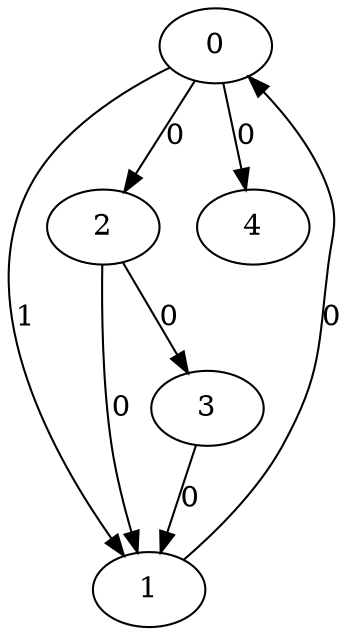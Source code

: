 // Source:234 Canonical: -1 1 0 -1 0 0 -1 -1 -1 -1 -1 0 -1 0 -1 -1 0 -1 -1 -1 -1 -1 -1 -1 -1
digraph HRA_from_234_graph_000 {
  0 -> 1 [label="1"];
  0 -> 2 [label="0"];
  1 -> 0 [label="0"];
  2 -> 1 [label="0"];
  2 -> 3 [label="0"];
  3 -> 1 [label="0"];
  0 -> 4 [label="0"];
}

// Source:234 Canonical: -1 1 0 -1 0 0 -1 -1 -1 -1 -1 0 -1 0 -1 -1 0 -1 -1 -1 0 -1 -1 -1 -1
digraph HRA_from_234_graph_001 {
  0 -> 1 [label="1"];
  0 -> 2 [label="0"];
  1 -> 0 [label="0"];
  2 -> 1 [label="0"];
  2 -> 3 [label="0"];
  3 -> 1 [label="0"];
  0 -> 4 [label="0"];
  4 -> 0 [label="0"];
}

// Source:234 Canonical: -1 1 0 -1 -1 0 -1 -1 -1 0 -1 0 -1 0 -1 -1 0 -1 -1 -1 -1 -1 -1 -1 -1
digraph HRA_from_234_graph_002 {
  0 -> 1 [label="1"];
  0 -> 2 [label="0"];
  1 -> 0 [label="0"];
  2 -> 1 [label="0"];
  2 -> 3 [label="0"];
  3 -> 1 [label="0"];
  1 -> 4 [label="0"];
}

// Source:234 Canonical: -1 1 0 -1 0 0 -1 -1 -1 0 -1 0 -1 0 -1 -1 0 -1 -1 -1 -1 -1 -1 -1 -1
digraph HRA_from_234_graph_003 {
  0 -> 1 [label="1"];
  0 -> 2 [label="0"];
  1 -> 0 [label="0"];
  2 -> 1 [label="0"];
  2 -> 3 [label="0"];
  3 -> 1 [label="0"];
  0 -> 4 [label="0"];
  1 -> 4 [label="0"];
}

// Source:234 Canonical: -1 1 0 -1 -1 0 -1 -1 -1 0 -1 0 -1 0 -1 -1 0 -1 -1 -1 0 -1 -1 -1 -1
digraph HRA_from_234_graph_004 {
  0 -> 1 [label="1"];
  0 -> 2 [label="0"];
  1 -> 0 [label="0"];
  2 -> 1 [label="0"];
  2 -> 3 [label="0"];
  3 -> 1 [label="0"];
  4 -> 0 [label="0"];
  1 -> 4 [label="0"];
}

// Source:234 Canonical: -1 1 0 -1 0 0 -1 -1 -1 0 -1 0 -1 0 -1 -1 0 -1 -1 -1 0 -1 -1 -1 -1
digraph HRA_from_234_graph_005 {
  0 -> 1 [label="1"];
  0 -> 2 [label="0"];
  1 -> 0 [label="0"];
  2 -> 1 [label="0"];
  2 -> 3 [label="0"];
  3 -> 1 [label="0"];
  0 -> 4 [label="0"];
  4 -> 0 [label="0"];
  1 -> 4 [label="0"];
}

// Source:234 Canonical: -1 1 0 -1 0 0 -1 -1 -1 -1 -1 0 -1 0 -1 -1 0 -1 -1 -1 -1 0 -1 -1 -1
digraph HRA_from_234_graph_006 {
  0 -> 1 [label="1"];
  0 -> 2 [label="0"];
  1 -> 0 [label="0"];
  2 -> 1 [label="0"];
  2 -> 3 [label="0"];
  3 -> 1 [label="0"];
  0 -> 4 [label="0"];
  4 -> 1 [label="0"];
}

// Source:234 Canonical: -1 1 0 -1 0 0 -1 -1 -1 -1 -1 0 -1 0 -1 -1 0 -1 -1 -1 0 0 -1 -1 -1
digraph HRA_from_234_graph_007 {
  0 -> 1 [label="1"];
  0 -> 2 [label="0"];
  1 -> 0 [label="0"];
  2 -> 1 [label="0"];
  2 -> 3 [label="0"];
  3 -> 1 [label="0"];
  0 -> 4 [label="0"];
  4 -> 0 [label="0"];
  4 -> 1 [label="0"];
}

// Source:234 Canonical: -1 1 0 -1 -1 0 -1 -1 -1 0 -1 0 -1 0 -1 -1 0 -1 -1 -1 -1 0 -1 -1 -1
digraph HRA_from_234_graph_008 {
  0 -> 1 [label="1"];
  0 -> 2 [label="0"];
  1 -> 0 [label="0"];
  2 -> 1 [label="0"];
  2 -> 3 [label="0"];
  3 -> 1 [label="0"];
  1 -> 4 [label="0"];
  4 -> 1 [label="0"];
}

// Source:234 Canonical: -1 1 0 -1 0 0 -1 -1 -1 0 -1 0 -1 0 -1 -1 0 -1 -1 -1 -1 0 -1 -1 -1
digraph HRA_from_234_graph_009 {
  0 -> 1 [label="1"];
  0 -> 2 [label="0"];
  1 -> 0 [label="0"];
  2 -> 1 [label="0"];
  2 -> 3 [label="0"];
  3 -> 1 [label="0"];
  0 -> 4 [label="0"];
  1 -> 4 [label="0"];
  4 -> 1 [label="0"];
}

// Source:234 Canonical: -1 1 0 -1 -1 0 -1 -1 -1 0 -1 0 -1 0 -1 -1 0 -1 -1 -1 0 0 -1 -1 -1
digraph HRA_from_234_graph_010 {
  0 -> 1 [label="1"];
  0 -> 2 [label="0"];
  1 -> 0 [label="0"];
  2 -> 1 [label="0"];
  2 -> 3 [label="0"];
  3 -> 1 [label="0"];
  4 -> 0 [label="0"];
  1 -> 4 [label="0"];
  4 -> 1 [label="0"];
}

// Source:234 Canonical: -1 1 0 -1 0 0 -1 -1 -1 0 -1 0 -1 0 -1 -1 0 -1 -1 -1 0 0 -1 -1 -1
digraph HRA_from_234_graph_011 {
  0 -> 1 [label="1"];
  0 -> 2 [label="0"];
  1 -> 0 [label="0"];
  2 -> 1 [label="0"];
  2 -> 3 [label="0"];
  3 -> 1 [label="0"];
  0 -> 4 [label="0"];
  4 -> 0 [label="0"];
  1 -> 4 [label="0"];
  4 -> 1 [label="0"];
}

// Source:234 Canonical: -1 1 0 -1 -1 0 -1 -1 -1 -1 -1 0 -1 0 0 -1 0 -1 -1 -1 -1 -1 -1 -1 -1
digraph HRA_from_234_graph_012 {
  0 -> 1 [label="1"];
  0 -> 2 [label="0"];
  1 -> 0 [label="0"];
  2 -> 1 [label="0"];
  2 -> 3 [label="0"];
  3 -> 1 [label="0"];
  2 -> 4 [label="0"];
}

// Source:234 Canonical: -1 1 0 -1 0 0 -1 -1 -1 -1 -1 0 -1 0 0 -1 0 -1 -1 -1 -1 -1 -1 -1 -1
digraph HRA_from_234_graph_013 {
  0 -> 1 [label="1"];
  0 -> 2 [label="0"];
  1 -> 0 [label="0"];
  2 -> 1 [label="0"];
  2 -> 3 [label="0"];
  3 -> 1 [label="0"];
  0 -> 4 [label="0"];
  2 -> 4 [label="0"];
}

// Source:234 Canonical: -1 1 0 -1 -1 0 -1 -1 -1 -1 -1 0 -1 0 0 -1 0 -1 -1 -1 0 -1 -1 -1 -1
digraph HRA_from_234_graph_014 {
  0 -> 1 [label="1"];
  0 -> 2 [label="0"];
  1 -> 0 [label="0"];
  2 -> 1 [label="0"];
  2 -> 3 [label="0"];
  3 -> 1 [label="0"];
  4 -> 0 [label="0"];
  2 -> 4 [label="0"];
}

// Source:234 Canonical: -1 1 0 -1 0 0 -1 -1 -1 -1 -1 0 -1 0 0 -1 0 -1 -1 -1 0 -1 -1 -1 -1
digraph HRA_from_234_graph_015 {
  0 -> 1 [label="1"];
  0 -> 2 [label="0"];
  1 -> 0 [label="0"];
  2 -> 1 [label="0"];
  2 -> 3 [label="0"];
  3 -> 1 [label="0"];
  0 -> 4 [label="0"];
  4 -> 0 [label="0"];
  2 -> 4 [label="0"];
}

// Source:234 Canonical: -1 1 0 -1 -1 0 -1 -1 -1 0 -1 0 -1 0 0 -1 0 -1 -1 -1 -1 -1 -1 -1 -1
digraph HRA_from_234_graph_016 {
  0 -> 1 [label="1"];
  0 -> 2 [label="0"];
  1 -> 0 [label="0"];
  2 -> 1 [label="0"];
  2 -> 3 [label="0"];
  3 -> 1 [label="0"];
  1 -> 4 [label="0"];
  2 -> 4 [label="0"];
}

// Source:234 Canonical: -1 1 0 -1 0 0 -1 -1 -1 0 -1 0 -1 0 0 -1 0 -1 -1 -1 -1 -1 -1 -1 -1
digraph HRA_from_234_graph_017 {
  0 -> 1 [label="1"];
  0 -> 2 [label="0"];
  1 -> 0 [label="0"];
  2 -> 1 [label="0"];
  2 -> 3 [label="0"];
  3 -> 1 [label="0"];
  0 -> 4 [label="0"];
  1 -> 4 [label="0"];
  2 -> 4 [label="0"];
}

// Source:234 Canonical: -1 1 0 -1 -1 0 -1 -1 -1 0 -1 0 -1 0 0 -1 0 -1 -1 -1 0 -1 -1 -1 -1
digraph HRA_from_234_graph_018 {
  0 -> 1 [label="1"];
  0 -> 2 [label="0"];
  1 -> 0 [label="0"];
  2 -> 1 [label="0"];
  2 -> 3 [label="0"];
  3 -> 1 [label="0"];
  4 -> 0 [label="0"];
  1 -> 4 [label="0"];
  2 -> 4 [label="0"];
}

// Source:234 Canonical: -1 1 0 -1 0 0 -1 -1 -1 0 -1 0 -1 0 0 -1 0 -1 -1 -1 0 -1 -1 -1 -1
digraph HRA_from_234_graph_019 {
  0 -> 1 [label="1"];
  0 -> 2 [label="0"];
  1 -> 0 [label="0"];
  2 -> 1 [label="0"];
  2 -> 3 [label="0"];
  3 -> 1 [label="0"];
  0 -> 4 [label="0"];
  4 -> 0 [label="0"];
  1 -> 4 [label="0"];
  2 -> 4 [label="0"];
}

// Source:234 Canonical: -1 1 0 -1 -1 0 -1 -1 -1 -1 -1 0 -1 0 0 -1 0 -1 -1 -1 -1 0 -1 -1 -1
digraph HRA_from_234_graph_020 {
  0 -> 1 [label="1"];
  0 -> 2 [label="0"];
  1 -> 0 [label="0"];
  2 -> 1 [label="0"];
  2 -> 3 [label="0"];
  3 -> 1 [label="0"];
  4 -> 1 [label="0"];
  2 -> 4 [label="0"];
}

// Source:234 Canonical: -1 1 0 -1 0 0 -1 -1 -1 -1 -1 0 -1 0 0 -1 0 -1 -1 -1 -1 0 -1 -1 -1
digraph HRA_from_234_graph_021 {
  0 -> 1 [label="1"];
  0 -> 2 [label="0"];
  1 -> 0 [label="0"];
  2 -> 1 [label="0"];
  2 -> 3 [label="0"];
  3 -> 1 [label="0"];
  0 -> 4 [label="0"];
  4 -> 1 [label="0"];
  2 -> 4 [label="0"];
}

// Source:234 Canonical: -1 1 0 -1 -1 0 -1 -1 -1 -1 -1 0 -1 0 0 -1 0 -1 -1 -1 0 0 -1 -1 -1
digraph HRA_from_234_graph_022 {
  0 -> 1 [label="1"];
  0 -> 2 [label="0"];
  1 -> 0 [label="0"];
  2 -> 1 [label="0"];
  2 -> 3 [label="0"];
  3 -> 1 [label="0"];
  4 -> 0 [label="0"];
  4 -> 1 [label="0"];
  2 -> 4 [label="0"];
}

// Source:234 Canonical: -1 1 0 -1 0 0 -1 -1 -1 -1 -1 0 -1 0 0 -1 0 -1 -1 -1 0 0 -1 -1 -1
digraph HRA_from_234_graph_023 {
  0 -> 1 [label="1"];
  0 -> 2 [label="0"];
  1 -> 0 [label="0"];
  2 -> 1 [label="0"];
  2 -> 3 [label="0"];
  3 -> 1 [label="0"];
  0 -> 4 [label="0"];
  4 -> 0 [label="0"];
  4 -> 1 [label="0"];
  2 -> 4 [label="0"];
}

// Source:234 Canonical: -1 1 0 -1 -1 0 -1 -1 -1 0 -1 0 -1 0 0 -1 0 -1 -1 -1 -1 0 -1 -1 -1
digraph HRA_from_234_graph_024 {
  0 -> 1 [label="1"];
  0 -> 2 [label="0"];
  1 -> 0 [label="0"];
  2 -> 1 [label="0"];
  2 -> 3 [label="0"];
  3 -> 1 [label="0"];
  1 -> 4 [label="0"];
  4 -> 1 [label="0"];
  2 -> 4 [label="0"];
}

// Source:234 Canonical: -1 1 0 -1 0 0 -1 -1 -1 0 -1 0 -1 0 0 -1 0 -1 -1 -1 -1 0 -1 -1 -1
digraph HRA_from_234_graph_025 {
  0 -> 1 [label="1"];
  0 -> 2 [label="0"];
  1 -> 0 [label="0"];
  2 -> 1 [label="0"];
  2 -> 3 [label="0"];
  3 -> 1 [label="0"];
  0 -> 4 [label="0"];
  1 -> 4 [label="0"];
  4 -> 1 [label="0"];
  2 -> 4 [label="0"];
}

// Source:234 Canonical: -1 1 0 -1 -1 0 -1 -1 -1 0 -1 0 -1 0 0 -1 0 -1 -1 -1 0 0 -1 -1 -1
digraph HRA_from_234_graph_026 {
  0 -> 1 [label="1"];
  0 -> 2 [label="0"];
  1 -> 0 [label="0"];
  2 -> 1 [label="0"];
  2 -> 3 [label="0"];
  3 -> 1 [label="0"];
  4 -> 0 [label="0"];
  1 -> 4 [label="0"];
  4 -> 1 [label="0"];
  2 -> 4 [label="0"];
}

// Source:234 Canonical: -1 1 0 -1 0 0 -1 -1 -1 0 -1 0 -1 0 0 -1 0 -1 -1 -1 0 0 -1 -1 -1
digraph HRA_from_234_graph_027 {
  0 -> 1 [label="1"];
  0 -> 2 [label="0"];
  1 -> 0 [label="0"];
  2 -> 1 [label="0"];
  2 -> 3 [label="0"];
  3 -> 1 [label="0"];
  0 -> 4 [label="0"];
  4 -> 0 [label="0"];
  1 -> 4 [label="0"];
  4 -> 1 [label="0"];
  2 -> 4 [label="0"];
}

// Source:234 Canonical: -1 1 0 -1 0 0 -1 -1 -1 -1 -1 0 -1 0 -1 -1 0 -1 -1 -1 -1 -1 0 -1 -1
digraph HRA_from_234_graph_028 {
  0 -> 1 [label="1"];
  0 -> 2 [label="0"];
  1 -> 0 [label="0"];
  2 -> 1 [label="0"];
  2 -> 3 [label="0"];
  3 -> 1 [label="0"];
  0 -> 4 [label="0"];
  4 -> 2 [label="0"];
}

// Source:234 Canonical: -1 1 0 -1 0 0 -1 -1 -1 -1 -1 0 -1 0 -1 -1 0 -1 -1 -1 0 -1 0 -1 -1
digraph HRA_from_234_graph_029 {
  0 -> 1 [label="1"];
  0 -> 2 [label="0"];
  1 -> 0 [label="0"];
  2 -> 1 [label="0"];
  2 -> 3 [label="0"];
  3 -> 1 [label="0"];
  0 -> 4 [label="0"];
  4 -> 0 [label="0"];
  4 -> 2 [label="0"];
}

// Source:234 Canonical: -1 1 0 -1 -1 0 -1 -1 -1 0 -1 0 -1 0 -1 -1 0 -1 -1 -1 -1 -1 0 -1 -1
digraph HRA_from_234_graph_030 {
  0 -> 1 [label="1"];
  0 -> 2 [label="0"];
  1 -> 0 [label="0"];
  2 -> 1 [label="0"];
  2 -> 3 [label="0"];
  3 -> 1 [label="0"];
  1 -> 4 [label="0"];
  4 -> 2 [label="0"];
}

// Source:234 Canonical: -1 1 0 -1 0 0 -1 -1 -1 0 -1 0 -1 0 -1 -1 0 -1 -1 -1 -1 -1 0 -1 -1
digraph HRA_from_234_graph_031 {
  0 -> 1 [label="1"];
  0 -> 2 [label="0"];
  1 -> 0 [label="0"];
  2 -> 1 [label="0"];
  2 -> 3 [label="0"];
  3 -> 1 [label="0"];
  0 -> 4 [label="0"];
  1 -> 4 [label="0"];
  4 -> 2 [label="0"];
}

// Source:234 Canonical: -1 1 0 -1 -1 0 -1 -1 -1 0 -1 0 -1 0 -1 -1 0 -1 -1 -1 0 -1 0 -1 -1
digraph HRA_from_234_graph_032 {
  0 -> 1 [label="1"];
  0 -> 2 [label="0"];
  1 -> 0 [label="0"];
  2 -> 1 [label="0"];
  2 -> 3 [label="0"];
  3 -> 1 [label="0"];
  4 -> 0 [label="0"];
  1 -> 4 [label="0"];
  4 -> 2 [label="0"];
}

// Source:234 Canonical: -1 1 0 -1 0 0 -1 -1 -1 0 -1 0 -1 0 -1 -1 0 -1 -1 -1 0 -1 0 -1 -1
digraph HRA_from_234_graph_033 {
  0 -> 1 [label="1"];
  0 -> 2 [label="0"];
  1 -> 0 [label="0"];
  2 -> 1 [label="0"];
  2 -> 3 [label="0"];
  3 -> 1 [label="0"];
  0 -> 4 [label="0"];
  4 -> 0 [label="0"];
  1 -> 4 [label="0"];
  4 -> 2 [label="0"];
}

// Source:234 Canonical: -1 1 0 -1 0 0 -1 -1 -1 -1 -1 0 -1 0 -1 -1 0 -1 -1 -1 -1 0 0 -1 -1
digraph HRA_from_234_graph_034 {
  0 -> 1 [label="1"];
  0 -> 2 [label="0"];
  1 -> 0 [label="0"];
  2 -> 1 [label="0"];
  2 -> 3 [label="0"];
  3 -> 1 [label="0"];
  0 -> 4 [label="0"];
  4 -> 1 [label="0"];
  4 -> 2 [label="0"];
}

// Source:234 Canonical: -1 1 0 -1 0 0 -1 -1 -1 -1 -1 0 -1 0 -1 -1 0 -1 -1 -1 0 0 0 -1 -1
digraph HRA_from_234_graph_035 {
  0 -> 1 [label="1"];
  0 -> 2 [label="0"];
  1 -> 0 [label="0"];
  2 -> 1 [label="0"];
  2 -> 3 [label="0"];
  3 -> 1 [label="0"];
  0 -> 4 [label="0"];
  4 -> 0 [label="0"];
  4 -> 1 [label="0"];
  4 -> 2 [label="0"];
}

// Source:234 Canonical: -1 1 0 -1 -1 0 -1 -1 -1 0 -1 0 -1 0 -1 -1 0 -1 -1 -1 -1 0 0 -1 -1
digraph HRA_from_234_graph_036 {
  0 -> 1 [label="1"];
  0 -> 2 [label="0"];
  1 -> 0 [label="0"];
  2 -> 1 [label="0"];
  2 -> 3 [label="0"];
  3 -> 1 [label="0"];
  1 -> 4 [label="0"];
  4 -> 1 [label="0"];
  4 -> 2 [label="0"];
}

// Source:234 Canonical: -1 1 0 -1 0 0 -1 -1 -1 0 -1 0 -1 0 -1 -1 0 -1 -1 -1 -1 0 0 -1 -1
digraph HRA_from_234_graph_037 {
  0 -> 1 [label="1"];
  0 -> 2 [label="0"];
  1 -> 0 [label="0"];
  2 -> 1 [label="0"];
  2 -> 3 [label="0"];
  3 -> 1 [label="0"];
  0 -> 4 [label="0"];
  1 -> 4 [label="0"];
  4 -> 1 [label="0"];
  4 -> 2 [label="0"];
}

// Source:234 Canonical: -1 1 0 -1 -1 0 -1 -1 -1 0 -1 0 -1 0 -1 -1 0 -1 -1 -1 0 0 0 -1 -1
digraph HRA_from_234_graph_038 {
  0 -> 1 [label="1"];
  0 -> 2 [label="0"];
  1 -> 0 [label="0"];
  2 -> 1 [label="0"];
  2 -> 3 [label="0"];
  3 -> 1 [label="0"];
  4 -> 0 [label="0"];
  1 -> 4 [label="0"];
  4 -> 1 [label="0"];
  4 -> 2 [label="0"];
}

// Source:234 Canonical: -1 1 0 -1 0 0 -1 -1 -1 0 -1 0 -1 0 -1 -1 0 -1 -1 -1 0 0 0 -1 -1
digraph HRA_from_234_graph_039 {
  0 -> 1 [label="1"];
  0 -> 2 [label="0"];
  1 -> 0 [label="0"];
  2 -> 1 [label="0"];
  2 -> 3 [label="0"];
  3 -> 1 [label="0"];
  0 -> 4 [label="0"];
  4 -> 0 [label="0"];
  1 -> 4 [label="0"];
  4 -> 1 [label="0"];
  4 -> 2 [label="0"];
}

// Source:234 Canonical: -1 1 0 -1 -1 0 -1 -1 -1 -1 -1 0 -1 0 0 -1 0 -1 -1 -1 -1 -1 0 -1 -1
digraph HRA_from_234_graph_040 {
  0 -> 1 [label="1"];
  0 -> 2 [label="0"];
  1 -> 0 [label="0"];
  2 -> 1 [label="0"];
  2 -> 3 [label="0"];
  3 -> 1 [label="0"];
  2 -> 4 [label="0"];
  4 -> 2 [label="0"];
}

// Source:234 Canonical: -1 1 0 -1 0 0 -1 -1 -1 -1 -1 0 -1 0 0 -1 0 -1 -1 -1 -1 -1 0 -1 -1
digraph HRA_from_234_graph_041 {
  0 -> 1 [label="1"];
  0 -> 2 [label="0"];
  1 -> 0 [label="0"];
  2 -> 1 [label="0"];
  2 -> 3 [label="0"];
  3 -> 1 [label="0"];
  0 -> 4 [label="0"];
  2 -> 4 [label="0"];
  4 -> 2 [label="0"];
}

// Source:234 Canonical: -1 1 0 -1 -1 0 -1 -1 -1 -1 -1 0 -1 0 0 -1 0 -1 -1 -1 0 -1 0 -1 -1
digraph HRA_from_234_graph_042 {
  0 -> 1 [label="1"];
  0 -> 2 [label="0"];
  1 -> 0 [label="0"];
  2 -> 1 [label="0"];
  2 -> 3 [label="0"];
  3 -> 1 [label="0"];
  4 -> 0 [label="0"];
  2 -> 4 [label="0"];
  4 -> 2 [label="0"];
}

// Source:234 Canonical: -1 1 0 -1 0 0 -1 -1 -1 -1 -1 0 -1 0 0 -1 0 -1 -1 -1 0 -1 0 -1 -1
digraph HRA_from_234_graph_043 {
  0 -> 1 [label="1"];
  0 -> 2 [label="0"];
  1 -> 0 [label="0"];
  2 -> 1 [label="0"];
  2 -> 3 [label="0"];
  3 -> 1 [label="0"];
  0 -> 4 [label="0"];
  4 -> 0 [label="0"];
  2 -> 4 [label="0"];
  4 -> 2 [label="0"];
}

// Source:234 Canonical: -1 1 0 -1 -1 0 -1 -1 -1 0 -1 0 -1 0 0 -1 0 -1 -1 -1 -1 -1 0 -1 -1
digraph HRA_from_234_graph_044 {
  0 -> 1 [label="1"];
  0 -> 2 [label="0"];
  1 -> 0 [label="0"];
  2 -> 1 [label="0"];
  2 -> 3 [label="0"];
  3 -> 1 [label="0"];
  1 -> 4 [label="0"];
  2 -> 4 [label="0"];
  4 -> 2 [label="0"];
}

// Source:234 Canonical: -1 1 0 -1 0 0 -1 -1 -1 0 -1 0 -1 0 0 -1 0 -1 -1 -1 -1 -1 0 -1 -1
digraph HRA_from_234_graph_045 {
  0 -> 1 [label="1"];
  0 -> 2 [label="0"];
  1 -> 0 [label="0"];
  2 -> 1 [label="0"];
  2 -> 3 [label="0"];
  3 -> 1 [label="0"];
  0 -> 4 [label="0"];
  1 -> 4 [label="0"];
  2 -> 4 [label="0"];
  4 -> 2 [label="0"];
}

// Source:234 Canonical: -1 1 0 -1 -1 0 -1 -1 -1 0 -1 0 -1 0 0 -1 0 -1 -1 -1 0 -1 0 -1 -1
digraph HRA_from_234_graph_046 {
  0 -> 1 [label="1"];
  0 -> 2 [label="0"];
  1 -> 0 [label="0"];
  2 -> 1 [label="0"];
  2 -> 3 [label="0"];
  3 -> 1 [label="0"];
  4 -> 0 [label="0"];
  1 -> 4 [label="0"];
  2 -> 4 [label="0"];
  4 -> 2 [label="0"];
}

// Source:234 Canonical: -1 1 0 -1 0 0 -1 -1 -1 0 -1 0 -1 0 0 -1 0 -1 -1 -1 0 -1 0 -1 -1
digraph HRA_from_234_graph_047 {
  0 -> 1 [label="1"];
  0 -> 2 [label="0"];
  1 -> 0 [label="0"];
  2 -> 1 [label="0"];
  2 -> 3 [label="0"];
  3 -> 1 [label="0"];
  0 -> 4 [label="0"];
  4 -> 0 [label="0"];
  1 -> 4 [label="0"];
  2 -> 4 [label="0"];
  4 -> 2 [label="0"];
}

// Source:234 Canonical: -1 1 0 -1 -1 0 -1 -1 -1 -1 -1 0 -1 0 0 -1 0 -1 -1 -1 -1 0 0 -1 -1
digraph HRA_from_234_graph_048 {
  0 -> 1 [label="1"];
  0 -> 2 [label="0"];
  1 -> 0 [label="0"];
  2 -> 1 [label="0"];
  2 -> 3 [label="0"];
  3 -> 1 [label="0"];
  4 -> 1 [label="0"];
  2 -> 4 [label="0"];
  4 -> 2 [label="0"];
}

// Source:234 Canonical: -1 1 0 -1 0 0 -1 -1 -1 -1 -1 0 -1 0 0 -1 0 -1 -1 -1 -1 0 0 -1 -1
digraph HRA_from_234_graph_049 {
  0 -> 1 [label="1"];
  0 -> 2 [label="0"];
  1 -> 0 [label="0"];
  2 -> 1 [label="0"];
  2 -> 3 [label="0"];
  3 -> 1 [label="0"];
  0 -> 4 [label="0"];
  4 -> 1 [label="0"];
  2 -> 4 [label="0"];
  4 -> 2 [label="0"];
}

// Source:234 Canonical: -1 1 0 -1 -1 0 -1 -1 -1 -1 -1 0 -1 0 0 -1 0 -1 -1 -1 0 0 0 -1 -1
digraph HRA_from_234_graph_050 {
  0 -> 1 [label="1"];
  0 -> 2 [label="0"];
  1 -> 0 [label="0"];
  2 -> 1 [label="0"];
  2 -> 3 [label="0"];
  3 -> 1 [label="0"];
  4 -> 0 [label="0"];
  4 -> 1 [label="0"];
  2 -> 4 [label="0"];
  4 -> 2 [label="0"];
}

// Source:234 Canonical: -1 1 0 -1 0 0 -1 -1 -1 -1 -1 0 -1 0 0 -1 0 -1 -1 -1 0 0 0 -1 -1
digraph HRA_from_234_graph_051 {
  0 -> 1 [label="1"];
  0 -> 2 [label="0"];
  1 -> 0 [label="0"];
  2 -> 1 [label="0"];
  2 -> 3 [label="0"];
  3 -> 1 [label="0"];
  0 -> 4 [label="0"];
  4 -> 0 [label="0"];
  4 -> 1 [label="0"];
  2 -> 4 [label="0"];
  4 -> 2 [label="0"];
}

// Source:234 Canonical: -1 1 0 -1 -1 0 -1 -1 -1 0 -1 0 -1 0 0 -1 0 -1 -1 -1 -1 0 0 -1 -1
digraph HRA_from_234_graph_052 {
  0 -> 1 [label="1"];
  0 -> 2 [label="0"];
  1 -> 0 [label="0"];
  2 -> 1 [label="0"];
  2 -> 3 [label="0"];
  3 -> 1 [label="0"];
  1 -> 4 [label="0"];
  4 -> 1 [label="0"];
  2 -> 4 [label="0"];
  4 -> 2 [label="0"];
}

// Source:234 Canonical: -1 1 0 -1 0 0 -1 -1 -1 0 -1 0 -1 0 0 -1 0 -1 -1 -1 -1 0 0 -1 -1
digraph HRA_from_234_graph_053 {
  0 -> 1 [label="1"];
  0 -> 2 [label="0"];
  1 -> 0 [label="0"];
  2 -> 1 [label="0"];
  2 -> 3 [label="0"];
  3 -> 1 [label="0"];
  0 -> 4 [label="0"];
  1 -> 4 [label="0"];
  4 -> 1 [label="0"];
  2 -> 4 [label="0"];
  4 -> 2 [label="0"];
}

// Source:234 Canonical: -1 1 0 -1 -1 0 -1 -1 -1 0 -1 0 -1 0 0 -1 0 -1 -1 -1 0 0 0 -1 -1
digraph HRA_from_234_graph_054 {
  0 -> 1 [label="1"];
  0 -> 2 [label="0"];
  1 -> 0 [label="0"];
  2 -> 1 [label="0"];
  2 -> 3 [label="0"];
  3 -> 1 [label="0"];
  4 -> 0 [label="0"];
  1 -> 4 [label="0"];
  4 -> 1 [label="0"];
  2 -> 4 [label="0"];
  4 -> 2 [label="0"];
}

// Source:234 Canonical: -1 1 0 -1 0 0 -1 -1 -1 0 -1 0 -1 0 0 -1 0 -1 -1 -1 0 0 0 -1 -1
digraph HRA_from_234_graph_055 {
  0 -> 1 [label="1"];
  0 -> 2 [label="0"];
  1 -> 0 [label="0"];
  2 -> 1 [label="0"];
  2 -> 3 [label="0"];
  3 -> 1 [label="0"];
  0 -> 4 [label="0"];
  4 -> 0 [label="0"];
  1 -> 4 [label="0"];
  4 -> 1 [label="0"];
  2 -> 4 [label="0"];
  4 -> 2 [label="0"];
}

// Source:234 Canonical: -1 1 0 -1 -1 0 -1 -1 -1 -1 -1 0 -1 0 -1 -1 0 -1 -1 0 -1 -1 -1 -1 -1
digraph HRA_from_234_graph_056 {
  0 -> 1 [label="1"];
  0 -> 2 [label="0"];
  1 -> 0 [label="0"];
  2 -> 1 [label="0"];
  2 -> 3 [label="0"];
  3 -> 1 [label="0"];
  3 -> 4 [label="0"];
}

// Source:234 Canonical: -1 1 0 -1 0 0 -1 -1 -1 -1 -1 0 -1 0 -1 -1 0 -1 -1 0 -1 -1 -1 -1 -1
digraph HRA_from_234_graph_057 {
  0 -> 1 [label="1"];
  0 -> 2 [label="0"];
  1 -> 0 [label="0"];
  2 -> 1 [label="0"];
  2 -> 3 [label="0"];
  3 -> 1 [label="0"];
  0 -> 4 [label="0"];
  3 -> 4 [label="0"];
}

// Source:234 Canonical: -1 1 0 -1 -1 0 -1 -1 -1 -1 -1 0 -1 0 -1 -1 0 -1 -1 0 0 -1 -1 -1 -1
digraph HRA_from_234_graph_058 {
  0 -> 1 [label="1"];
  0 -> 2 [label="0"];
  1 -> 0 [label="0"];
  2 -> 1 [label="0"];
  2 -> 3 [label="0"];
  3 -> 1 [label="0"];
  4 -> 0 [label="0"];
  3 -> 4 [label="0"];
}

// Source:234 Canonical: -1 1 0 -1 0 0 -1 -1 -1 -1 -1 0 -1 0 -1 -1 0 -1 -1 0 0 -1 -1 -1 -1
digraph HRA_from_234_graph_059 {
  0 -> 1 [label="1"];
  0 -> 2 [label="0"];
  1 -> 0 [label="0"];
  2 -> 1 [label="0"];
  2 -> 3 [label="0"];
  3 -> 1 [label="0"];
  0 -> 4 [label="0"];
  4 -> 0 [label="0"];
  3 -> 4 [label="0"];
}

// Source:234 Canonical: -1 1 0 -1 -1 0 -1 -1 -1 0 -1 0 -1 0 -1 -1 0 -1 -1 0 -1 -1 -1 -1 -1
digraph HRA_from_234_graph_060 {
  0 -> 1 [label="1"];
  0 -> 2 [label="0"];
  1 -> 0 [label="0"];
  2 -> 1 [label="0"];
  2 -> 3 [label="0"];
  3 -> 1 [label="0"];
  1 -> 4 [label="0"];
  3 -> 4 [label="0"];
}

// Source:234 Canonical: -1 1 0 -1 0 0 -1 -1 -1 0 -1 0 -1 0 -1 -1 0 -1 -1 0 -1 -1 -1 -1 -1
digraph HRA_from_234_graph_061 {
  0 -> 1 [label="1"];
  0 -> 2 [label="0"];
  1 -> 0 [label="0"];
  2 -> 1 [label="0"];
  2 -> 3 [label="0"];
  3 -> 1 [label="0"];
  0 -> 4 [label="0"];
  1 -> 4 [label="0"];
  3 -> 4 [label="0"];
}

// Source:234 Canonical: -1 1 0 -1 -1 0 -1 -1 -1 0 -1 0 -1 0 -1 -1 0 -1 -1 0 0 -1 -1 -1 -1
digraph HRA_from_234_graph_062 {
  0 -> 1 [label="1"];
  0 -> 2 [label="0"];
  1 -> 0 [label="0"];
  2 -> 1 [label="0"];
  2 -> 3 [label="0"];
  3 -> 1 [label="0"];
  4 -> 0 [label="0"];
  1 -> 4 [label="0"];
  3 -> 4 [label="0"];
}

// Source:234 Canonical: -1 1 0 -1 0 0 -1 -1 -1 0 -1 0 -1 0 -1 -1 0 -1 -1 0 0 -1 -1 -1 -1
digraph HRA_from_234_graph_063 {
  0 -> 1 [label="1"];
  0 -> 2 [label="0"];
  1 -> 0 [label="0"];
  2 -> 1 [label="0"];
  2 -> 3 [label="0"];
  3 -> 1 [label="0"];
  0 -> 4 [label="0"];
  4 -> 0 [label="0"];
  1 -> 4 [label="0"];
  3 -> 4 [label="0"];
}

// Source:234 Canonical: -1 1 0 -1 -1 0 -1 -1 -1 -1 -1 0 -1 0 -1 -1 0 -1 -1 0 -1 0 -1 -1 -1
digraph HRA_from_234_graph_064 {
  0 -> 1 [label="1"];
  0 -> 2 [label="0"];
  1 -> 0 [label="0"];
  2 -> 1 [label="0"];
  2 -> 3 [label="0"];
  3 -> 1 [label="0"];
  4 -> 1 [label="0"];
  3 -> 4 [label="0"];
}

// Source:234 Canonical: -1 1 0 -1 0 0 -1 -1 -1 -1 -1 0 -1 0 -1 -1 0 -1 -1 0 -1 0 -1 -1 -1
digraph HRA_from_234_graph_065 {
  0 -> 1 [label="1"];
  0 -> 2 [label="0"];
  1 -> 0 [label="0"];
  2 -> 1 [label="0"];
  2 -> 3 [label="0"];
  3 -> 1 [label="0"];
  0 -> 4 [label="0"];
  4 -> 1 [label="0"];
  3 -> 4 [label="0"];
}

// Source:234 Canonical: -1 1 0 -1 -1 0 -1 -1 -1 -1 -1 0 -1 0 -1 -1 0 -1 -1 0 0 0 -1 -1 -1
digraph HRA_from_234_graph_066 {
  0 -> 1 [label="1"];
  0 -> 2 [label="0"];
  1 -> 0 [label="0"];
  2 -> 1 [label="0"];
  2 -> 3 [label="0"];
  3 -> 1 [label="0"];
  4 -> 0 [label="0"];
  4 -> 1 [label="0"];
  3 -> 4 [label="0"];
}

// Source:234 Canonical: -1 1 0 -1 0 0 -1 -1 -1 -1 -1 0 -1 0 -1 -1 0 -1 -1 0 0 0 -1 -1 -1
digraph HRA_from_234_graph_067 {
  0 -> 1 [label="1"];
  0 -> 2 [label="0"];
  1 -> 0 [label="0"];
  2 -> 1 [label="0"];
  2 -> 3 [label="0"];
  3 -> 1 [label="0"];
  0 -> 4 [label="0"];
  4 -> 0 [label="0"];
  4 -> 1 [label="0"];
  3 -> 4 [label="0"];
}

// Source:234 Canonical: -1 1 0 -1 -1 0 -1 -1 -1 0 -1 0 -1 0 -1 -1 0 -1 -1 0 -1 0 -1 -1 -1
digraph HRA_from_234_graph_068 {
  0 -> 1 [label="1"];
  0 -> 2 [label="0"];
  1 -> 0 [label="0"];
  2 -> 1 [label="0"];
  2 -> 3 [label="0"];
  3 -> 1 [label="0"];
  1 -> 4 [label="0"];
  4 -> 1 [label="0"];
  3 -> 4 [label="0"];
}

// Source:234 Canonical: -1 1 0 -1 0 0 -1 -1 -1 0 -1 0 -1 0 -1 -1 0 -1 -1 0 -1 0 -1 -1 -1
digraph HRA_from_234_graph_069 {
  0 -> 1 [label="1"];
  0 -> 2 [label="0"];
  1 -> 0 [label="0"];
  2 -> 1 [label="0"];
  2 -> 3 [label="0"];
  3 -> 1 [label="0"];
  0 -> 4 [label="0"];
  1 -> 4 [label="0"];
  4 -> 1 [label="0"];
  3 -> 4 [label="0"];
}

// Source:234 Canonical: -1 1 0 -1 -1 0 -1 -1 -1 0 -1 0 -1 0 -1 -1 0 -1 -1 0 0 0 -1 -1 -1
digraph HRA_from_234_graph_070 {
  0 -> 1 [label="1"];
  0 -> 2 [label="0"];
  1 -> 0 [label="0"];
  2 -> 1 [label="0"];
  2 -> 3 [label="0"];
  3 -> 1 [label="0"];
  4 -> 0 [label="0"];
  1 -> 4 [label="0"];
  4 -> 1 [label="0"];
  3 -> 4 [label="0"];
}

// Source:234 Canonical: -1 1 0 -1 0 0 -1 -1 -1 0 -1 0 -1 0 -1 -1 0 -1 -1 0 0 0 -1 -1 -1
digraph HRA_from_234_graph_071 {
  0 -> 1 [label="1"];
  0 -> 2 [label="0"];
  1 -> 0 [label="0"];
  2 -> 1 [label="0"];
  2 -> 3 [label="0"];
  3 -> 1 [label="0"];
  0 -> 4 [label="0"];
  4 -> 0 [label="0"];
  1 -> 4 [label="0"];
  4 -> 1 [label="0"];
  3 -> 4 [label="0"];
}

// Source:234 Canonical: -1 1 0 -1 -1 0 -1 -1 -1 -1 -1 0 -1 0 0 -1 0 -1 -1 0 -1 -1 -1 -1 -1
digraph HRA_from_234_graph_072 {
  0 -> 1 [label="1"];
  0 -> 2 [label="0"];
  1 -> 0 [label="0"];
  2 -> 1 [label="0"];
  2 -> 3 [label="0"];
  3 -> 1 [label="0"];
  2 -> 4 [label="0"];
  3 -> 4 [label="0"];
}

// Source:234 Canonical: -1 1 0 -1 0 0 -1 -1 -1 -1 -1 0 -1 0 0 -1 0 -1 -1 0 -1 -1 -1 -1 -1
digraph HRA_from_234_graph_073 {
  0 -> 1 [label="1"];
  0 -> 2 [label="0"];
  1 -> 0 [label="0"];
  2 -> 1 [label="0"];
  2 -> 3 [label="0"];
  3 -> 1 [label="0"];
  0 -> 4 [label="0"];
  2 -> 4 [label="0"];
  3 -> 4 [label="0"];
}

// Source:234 Canonical: -1 1 0 -1 -1 0 -1 -1 -1 -1 -1 0 -1 0 0 -1 0 -1 -1 0 0 -1 -1 -1 -1
digraph HRA_from_234_graph_074 {
  0 -> 1 [label="1"];
  0 -> 2 [label="0"];
  1 -> 0 [label="0"];
  2 -> 1 [label="0"];
  2 -> 3 [label="0"];
  3 -> 1 [label="0"];
  4 -> 0 [label="0"];
  2 -> 4 [label="0"];
  3 -> 4 [label="0"];
}

// Source:234 Canonical: -1 1 0 -1 0 0 -1 -1 -1 -1 -1 0 -1 0 0 -1 0 -1 -1 0 0 -1 -1 -1 -1
digraph HRA_from_234_graph_075 {
  0 -> 1 [label="1"];
  0 -> 2 [label="0"];
  1 -> 0 [label="0"];
  2 -> 1 [label="0"];
  2 -> 3 [label="0"];
  3 -> 1 [label="0"];
  0 -> 4 [label="0"];
  4 -> 0 [label="0"];
  2 -> 4 [label="0"];
  3 -> 4 [label="0"];
}

// Source:234 Canonical: -1 1 0 -1 -1 0 -1 -1 -1 0 -1 0 -1 0 0 -1 0 -1 -1 0 -1 -1 -1 -1 -1
digraph HRA_from_234_graph_076 {
  0 -> 1 [label="1"];
  0 -> 2 [label="0"];
  1 -> 0 [label="0"];
  2 -> 1 [label="0"];
  2 -> 3 [label="0"];
  3 -> 1 [label="0"];
  1 -> 4 [label="0"];
  2 -> 4 [label="0"];
  3 -> 4 [label="0"];
}

// Source:234 Canonical: -1 1 0 -1 0 0 -1 -1 -1 0 -1 0 -1 0 0 -1 0 -1 -1 0 -1 -1 -1 -1 -1
digraph HRA_from_234_graph_077 {
  0 -> 1 [label="1"];
  0 -> 2 [label="0"];
  1 -> 0 [label="0"];
  2 -> 1 [label="0"];
  2 -> 3 [label="0"];
  3 -> 1 [label="0"];
  0 -> 4 [label="0"];
  1 -> 4 [label="0"];
  2 -> 4 [label="0"];
  3 -> 4 [label="0"];
}

// Source:234 Canonical: -1 1 0 -1 -1 0 -1 -1 -1 0 -1 0 -1 0 0 -1 0 -1 -1 0 0 -1 -1 -1 -1
digraph HRA_from_234_graph_078 {
  0 -> 1 [label="1"];
  0 -> 2 [label="0"];
  1 -> 0 [label="0"];
  2 -> 1 [label="0"];
  2 -> 3 [label="0"];
  3 -> 1 [label="0"];
  4 -> 0 [label="0"];
  1 -> 4 [label="0"];
  2 -> 4 [label="0"];
  3 -> 4 [label="0"];
}

// Source:234 Canonical: -1 1 0 -1 0 0 -1 -1 -1 0 -1 0 -1 0 0 -1 0 -1 -1 0 0 -1 -1 -1 -1
digraph HRA_from_234_graph_079 {
  0 -> 1 [label="1"];
  0 -> 2 [label="0"];
  1 -> 0 [label="0"];
  2 -> 1 [label="0"];
  2 -> 3 [label="0"];
  3 -> 1 [label="0"];
  0 -> 4 [label="0"];
  4 -> 0 [label="0"];
  1 -> 4 [label="0"];
  2 -> 4 [label="0"];
  3 -> 4 [label="0"];
}

// Source:234 Canonical: -1 1 0 -1 -1 0 -1 -1 -1 -1 -1 0 -1 0 0 -1 0 -1 -1 0 -1 0 -1 -1 -1
digraph HRA_from_234_graph_080 {
  0 -> 1 [label="1"];
  0 -> 2 [label="0"];
  1 -> 0 [label="0"];
  2 -> 1 [label="0"];
  2 -> 3 [label="0"];
  3 -> 1 [label="0"];
  4 -> 1 [label="0"];
  2 -> 4 [label="0"];
  3 -> 4 [label="0"];
}

// Source:234 Canonical: -1 1 0 -1 0 0 -1 -1 -1 -1 -1 0 -1 0 0 -1 0 -1 -1 0 -1 0 -1 -1 -1
digraph HRA_from_234_graph_081 {
  0 -> 1 [label="1"];
  0 -> 2 [label="0"];
  1 -> 0 [label="0"];
  2 -> 1 [label="0"];
  2 -> 3 [label="0"];
  3 -> 1 [label="0"];
  0 -> 4 [label="0"];
  4 -> 1 [label="0"];
  2 -> 4 [label="0"];
  3 -> 4 [label="0"];
}

// Source:234 Canonical: -1 1 0 -1 -1 0 -1 -1 -1 -1 -1 0 -1 0 0 -1 0 -1 -1 0 0 0 -1 -1 -1
digraph HRA_from_234_graph_082 {
  0 -> 1 [label="1"];
  0 -> 2 [label="0"];
  1 -> 0 [label="0"];
  2 -> 1 [label="0"];
  2 -> 3 [label="0"];
  3 -> 1 [label="0"];
  4 -> 0 [label="0"];
  4 -> 1 [label="0"];
  2 -> 4 [label="0"];
  3 -> 4 [label="0"];
}

// Source:234 Canonical: -1 1 0 -1 0 0 -1 -1 -1 -1 -1 0 -1 0 0 -1 0 -1 -1 0 0 0 -1 -1 -1
digraph HRA_from_234_graph_083 {
  0 -> 1 [label="1"];
  0 -> 2 [label="0"];
  1 -> 0 [label="0"];
  2 -> 1 [label="0"];
  2 -> 3 [label="0"];
  3 -> 1 [label="0"];
  0 -> 4 [label="0"];
  4 -> 0 [label="0"];
  4 -> 1 [label="0"];
  2 -> 4 [label="0"];
  3 -> 4 [label="0"];
}

// Source:234 Canonical: -1 1 0 -1 -1 0 -1 -1 -1 0 -1 0 -1 0 0 -1 0 -1 -1 0 -1 0 -1 -1 -1
digraph HRA_from_234_graph_084 {
  0 -> 1 [label="1"];
  0 -> 2 [label="0"];
  1 -> 0 [label="0"];
  2 -> 1 [label="0"];
  2 -> 3 [label="0"];
  3 -> 1 [label="0"];
  1 -> 4 [label="0"];
  4 -> 1 [label="0"];
  2 -> 4 [label="0"];
  3 -> 4 [label="0"];
}

// Source:234 Canonical: -1 1 0 -1 0 0 -1 -1 -1 0 -1 0 -1 0 0 -1 0 -1 -1 0 -1 0 -1 -1 -1
digraph HRA_from_234_graph_085 {
  0 -> 1 [label="1"];
  0 -> 2 [label="0"];
  1 -> 0 [label="0"];
  2 -> 1 [label="0"];
  2 -> 3 [label="0"];
  3 -> 1 [label="0"];
  0 -> 4 [label="0"];
  1 -> 4 [label="0"];
  4 -> 1 [label="0"];
  2 -> 4 [label="0"];
  3 -> 4 [label="0"];
}

// Source:234 Canonical: -1 1 0 -1 -1 0 -1 -1 -1 0 -1 0 -1 0 0 -1 0 -1 -1 0 0 0 -1 -1 -1
digraph HRA_from_234_graph_086 {
  0 -> 1 [label="1"];
  0 -> 2 [label="0"];
  1 -> 0 [label="0"];
  2 -> 1 [label="0"];
  2 -> 3 [label="0"];
  3 -> 1 [label="0"];
  4 -> 0 [label="0"];
  1 -> 4 [label="0"];
  4 -> 1 [label="0"];
  2 -> 4 [label="0"];
  3 -> 4 [label="0"];
}

// Source:234 Canonical: -1 1 0 -1 0 0 -1 -1 -1 0 -1 0 -1 0 0 -1 0 -1 -1 0 0 0 -1 -1 -1
digraph HRA_from_234_graph_087 {
  0 -> 1 [label="1"];
  0 -> 2 [label="0"];
  1 -> 0 [label="0"];
  2 -> 1 [label="0"];
  2 -> 3 [label="0"];
  3 -> 1 [label="0"];
  0 -> 4 [label="0"];
  4 -> 0 [label="0"];
  1 -> 4 [label="0"];
  4 -> 1 [label="0"];
  2 -> 4 [label="0"];
  3 -> 4 [label="0"];
}

// Source:234 Canonical: -1 1 0 -1 -1 0 -1 -1 -1 -1 -1 0 -1 0 -1 -1 0 -1 -1 0 -1 -1 0 -1 -1
digraph HRA_from_234_graph_088 {
  0 -> 1 [label="1"];
  0 -> 2 [label="0"];
  1 -> 0 [label="0"];
  2 -> 1 [label="0"];
  2 -> 3 [label="0"];
  3 -> 1 [label="0"];
  4 -> 2 [label="0"];
  3 -> 4 [label="0"];
}

// Source:234 Canonical: -1 1 0 -1 0 0 -1 -1 -1 -1 -1 0 -1 0 -1 -1 0 -1 -1 0 -1 -1 0 -1 -1
digraph HRA_from_234_graph_089 {
  0 -> 1 [label="1"];
  0 -> 2 [label="0"];
  1 -> 0 [label="0"];
  2 -> 1 [label="0"];
  2 -> 3 [label="0"];
  3 -> 1 [label="0"];
  0 -> 4 [label="0"];
  4 -> 2 [label="0"];
  3 -> 4 [label="0"];
}

// Source:234 Canonical: -1 1 0 -1 -1 0 -1 -1 -1 -1 -1 0 -1 0 -1 -1 0 -1 -1 0 0 -1 0 -1 -1
digraph HRA_from_234_graph_090 {
  0 -> 1 [label="1"];
  0 -> 2 [label="0"];
  1 -> 0 [label="0"];
  2 -> 1 [label="0"];
  2 -> 3 [label="0"];
  3 -> 1 [label="0"];
  4 -> 0 [label="0"];
  4 -> 2 [label="0"];
  3 -> 4 [label="0"];
}

// Source:234 Canonical: -1 1 0 -1 0 0 -1 -1 -1 -1 -1 0 -1 0 -1 -1 0 -1 -1 0 0 -1 0 -1 -1
digraph HRA_from_234_graph_091 {
  0 -> 1 [label="1"];
  0 -> 2 [label="0"];
  1 -> 0 [label="0"];
  2 -> 1 [label="0"];
  2 -> 3 [label="0"];
  3 -> 1 [label="0"];
  0 -> 4 [label="0"];
  4 -> 0 [label="0"];
  4 -> 2 [label="0"];
  3 -> 4 [label="0"];
}

// Source:234 Canonical: -1 1 0 -1 -1 0 -1 -1 -1 0 -1 0 -1 0 -1 -1 0 -1 -1 0 -1 -1 0 -1 -1
digraph HRA_from_234_graph_092 {
  0 -> 1 [label="1"];
  0 -> 2 [label="0"];
  1 -> 0 [label="0"];
  2 -> 1 [label="0"];
  2 -> 3 [label="0"];
  3 -> 1 [label="0"];
  1 -> 4 [label="0"];
  4 -> 2 [label="0"];
  3 -> 4 [label="0"];
}

// Source:234 Canonical: -1 1 0 -1 0 0 -1 -1 -1 0 -1 0 -1 0 -1 -1 0 -1 -1 0 -1 -1 0 -1 -1
digraph HRA_from_234_graph_093 {
  0 -> 1 [label="1"];
  0 -> 2 [label="0"];
  1 -> 0 [label="0"];
  2 -> 1 [label="0"];
  2 -> 3 [label="0"];
  3 -> 1 [label="0"];
  0 -> 4 [label="0"];
  1 -> 4 [label="0"];
  4 -> 2 [label="0"];
  3 -> 4 [label="0"];
}

// Source:234 Canonical: -1 1 0 -1 -1 0 -1 -1 -1 0 -1 0 -1 0 -1 -1 0 -1 -1 0 0 -1 0 -1 -1
digraph HRA_from_234_graph_094 {
  0 -> 1 [label="1"];
  0 -> 2 [label="0"];
  1 -> 0 [label="0"];
  2 -> 1 [label="0"];
  2 -> 3 [label="0"];
  3 -> 1 [label="0"];
  4 -> 0 [label="0"];
  1 -> 4 [label="0"];
  4 -> 2 [label="0"];
  3 -> 4 [label="0"];
}

// Source:234 Canonical: -1 1 0 -1 0 0 -1 -1 -1 0 -1 0 -1 0 -1 -1 0 -1 -1 0 0 -1 0 -1 -1
digraph HRA_from_234_graph_095 {
  0 -> 1 [label="1"];
  0 -> 2 [label="0"];
  1 -> 0 [label="0"];
  2 -> 1 [label="0"];
  2 -> 3 [label="0"];
  3 -> 1 [label="0"];
  0 -> 4 [label="0"];
  4 -> 0 [label="0"];
  1 -> 4 [label="0"];
  4 -> 2 [label="0"];
  3 -> 4 [label="0"];
}

// Source:234 Canonical: -1 1 0 -1 -1 0 -1 -1 -1 -1 -1 0 -1 0 -1 -1 0 -1 -1 0 -1 0 0 -1 -1
digraph HRA_from_234_graph_096 {
  0 -> 1 [label="1"];
  0 -> 2 [label="0"];
  1 -> 0 [label="0"];
  2 -> 1 [label="0"];
  2 -> 3 [label="0"];
  3 -> 1 [label="0"];
  4 -> 1 [label="0"];
  4 -> 2 [label="0"];
  3 -> 4 [label="0"];
}

// Source:234 Canonical: -1 1 0 -1 0 0 -1 -1 -1 -1 -1 0 -1 0 -1 -1 0 -1 -1 0 -1 0 0 -1 -1
digraph HRA_from_234_graph_097 {
  0 -> 1 [label="1"];
  0 -> 2 [label="0"];
  1 -> 0 [label="0"];
  2 -> 1 [label="0"];
  2 -> 3 [label="0"];
  3 -> 1 [label="0"];
  0 -> 4 [label="0"];
  4 -> 1 [label="0"];
  4 -> 2 [label="0"];
  3 -> 4 [label="0"];
}

// Source:234 Canonical: -1 1 0 -1 -1 0 -1 -1 -1 -1 -1 0 -1 0 -1 -1 0 -1 -1 0 0 0 0 -1 -1
digraph HRA_from_234_graph_098 {
  0 -> 1 [label="1"];
  0 -> 2 [label="0"];
  1 -> 0 [label="0"];
  2 -> 1 [label="0"];
  2 -> 3 [label="0"];
  3 -> 1 [label="0"];
  4 -> 0 [label="0"];
  4 -> 1 [label="0"];
  4 -> 2 [label="0"];
  3 -> 4 [label="0"];
}

// Source:234 Canonical: -1 1 0 -1 0 0 -1 -1 -1 -1 -1 0 -1 0 -1 -1 0 -1 -1 0 0 0 0 -1 -1
digraph HRA_from_234_graph_099 {
  0 -> 1 [label="1"];
  0 -> 2 [label="0"];
  1 -> 0 [label="0"];
  2 -> 1 [label="0"];
  2 -> 3 [label="0"];
  3 -> 1 [label="0"];
  0 -> 4 [label="0"];
  4 -> 0 [label="0"];
  4 -> 1 [label="0"];
  4 -> 2 [label="0"];
  3 -> 4 [label="0"];
}

// Source:234 Canonical: -1 1 0 -1 -1 0 -1 -1 -1 0 -1 0 -1 0 -1 -1 0 -1 -1 0 -1 0 0 -1 -1
digraph HRA_from_234_graph_100 {
  0 -> 1 [label="1"];
  0 -> 2 [label="0"];
  1 -> 0 [label="0"];
  2 -> 1 [label="0"];
  2 -> 3 [label="0"];
  3 -> 1 [label="0"];
  1 -> 4 [label="0"];
  4 -> 1 [label="0"];
  4 -> 2 [label="0"];
  3 -> 4 [label="0"];
}

// Source:234 Canonical: -1 1 0 -1 0 0 -1 -1 -1 0 -1 0 -1 0 -1 -1 0 -1 -1 0 -1 0 0 -1 -1
digraph HRA_from_234_graph_101 {
  0 -> 1 [label="1"];
  0 -> 2 [label="0"];
  1 -> 0 [label="0"];
  2 -> 1 [label="0"];
  2 -> 3 [label="0"];
  3 -> 1 [label="0"];
  0 -> 4 [label="0"];
  1 -> 4 [label="0"];
  4 -> 1 [label="0"];
  4 -> 2 [label="0"];
  3 -> 4 [label="0"];
}

// Source:234 Canonical: -1 1 0 -1 -1 0 -1 -1 -1 0 -1 0 -1 0 -1 -1 0 -1 -1 0 0 0 0 -1 -1
digraph HRA_from_234_graph_102 {
  0 -> 1 [label="1"];
  0 -> 2 [label="0"];
  1 -> 0 [label="0"];
  2 -> 1 [label="0"];
  2 -> 3 [label="0"];
  3 -> 1 [label="0"];
  4 -> 0 [label="0"];
  1 -> 4 [label="0"];
  4 -> 1 [label="0"];
  4 -> 2 [label="0"];
  3 -> 4 [label="0"];
}

// Source:234 Canonical: -1 1 0 -1 0 0 -1 -1 -1 0 -1 0 -1 0 -1 -1 0 -1 -1 0 0 0 0 -1 -1
digraph HRA_from_234_graph_103 {
  0 -> 1 [label="1"];
  0 -> 2 [label="0"];
  1 -> 0 [label="0"];
  2 -> 1 [label="0"];
  2 -> 3 [label="0"];
  3 -> 1 [label="0"];
  0 -> 4 [label="0"];
  4 -> 0 [label="0"];
  1 -> 4 [label="0"];
  4 -> 1 [label="0"];
  4 -> 2 [label="0"];
  3 -> 4 [label="0"];
}

// Source:234 Canonical: -1 1 0 -1 -1 0 -1 -1 -1 -1 -1 0 -1 0 0 -1 0 -1 -1 0 -1 -1 0 -1 -1
digraph HRA_from_234_graph_104 {
  0 -> 1 [label="1"];
  0 -> 2 [label="0"];
  1 -> 0 [label="0"];
  2 -> 1 [label="0"];
  2 -> 3 [label="0"];
  3 -> 1 [label="0"];
  2 -> 4 [label="0"];
  4 -> 2 [label="0"];
  3 -> 4 [label="0"];
}

// Source:234 Canonical: -1 1 0 -1 0 0 -1 -1 -1 -1 -1 0 -1 0 0 -1 0 -1 -1 0 -1 -1 0 -1 -1
digraph HRA_from_234_graph_105 {
  0 -> 1 [label="1"];
  0 -> 2 [label="0"];
  1 -> 0 [label="0"];
  2 -> 1 [label="0"];
  2 -> 3 [label="0"];
  3 -> 1 [label="0"];
  0 -> 4 [label="0"];
  2 -> 4 [label="0"];
  4 -> 2 [label="0"];
  3 -> 4 [label="0"];
}

// Source:234 Canonical: -1 1 0 -1 -1 0 -1 -1 -1 -1 -1 0 -1 0 0 -1 0 -1 -1 0 0 -1 0 -1 -1
digraph HRA_from_234_graph_106 {
  0 -> 1 [label="1"];
  0 -> 2 [label="0"];
  1 -> 0 [label="0"];
  2 -> 1 [label="0"];
  2 -> 3 [label="0"];
  3 -> 1 [label="0"];
  4 -> 0 [label="0"];
  2 -> 4 [label="0"];
  4 -> 2 [label="0"];
  3 -> 4 [label="0"];
}

// Source:234 Canonical: -1 1 0 -1 0 0 -1 -1 -1 -1 -1 0 -1 0 0 -1 0 -1 -1 0 0 -1 0 -1 -1
digraph HRA_from_234_graph_107 {
  0 -> 1 [label="1"];
  0 -> 2 [label="0"];
  1 -> 0 [label="0"];
  2 -> 1 [label="0"];
  2 -> 3 [label="0"];
  3 -> 1 [label="0"];
  0 -> 4 [label="0"];
  4 -> 0 [label="0"];
  2 -> 4 [label="0"];
  4 -> 2 [label="0"];
  3 -> 4 [label="0"];
}

// Source:234 Canonical: -1 1 0 -1 -1 0 -1 -1 -1 0 -1 0 -1 0 0 -1 0 -1 -1 0 -1 -1 0 -1 -1
digraph HRA_from_234_graph_108 {
  0 -> 1 [label="1"];
  0 -> 2 [label="0"];
  1 -> 0 [label="0"];
  2 -> 1 [label="0"];
  2 -> 3 [label="0"];
  3 -> 1 [label="0"];
  1 -> 4 [label="0"];
  2 -> 4 [label="0"];
  4 -> 2 [label="0"];
  3 -> 4 [label="0"];
}

// Source:234 Canonical: -1 1 0 -1 0 0 -1 -1 -1 0 -1 0 -1 0 0 -1 0 -1 -1 0 -1 -1 0 -1 -1
digraph HRA_from_234_graph_109 {
  0 -> 1 [label="1"];
  0 -> 2 [label="0"];
  1 -> 0 [label="0"];
  2 -> 1 [label="0"];
  2 -> 3 [label="0"];
  3 -> 1 [label="0"];
  0 -> 4 [label="0"];
  1 -> 4 [label="0"];
  2 -> 4 [label="0"];
  4 -> 2 [label="0"];
  3 -> 4 [label="0"];
}

// Source:234 Canonical: -1 1 0 -1 -1 0 -1 -1 -1 0 -1 0 -1 0 0 -1 0 -1 -1 0 0 -1 0 -1 -1
digraph HRA_from_234_graph_110 {
  0 -> 1 [label="1"];
  0 -> 2 [label="0"];
  1 -> 0 [label="0"];
  2 -> 1 [label="0"];
  2 -> 3 [label="0"];
  3 -> 1 [label="0"];
  4 -> 0 [label="0"];
  1 -> 4 [label="0"];
  2 -> 4 [label="0"];
  4 -> 2 [label="0"];
  3 -> 4 [label="0"];
}

// Source:234 Canonical: -1 1 0 -1 0 0 -1 -1 -1 0 -1 0 -1 0 0 -1 0 -1 -1 0 0 -1 0 -1 -1
digraph HRA_from_234_graph_111 {
  0 -> 1 [label="1"];
  0 -> 2 [label="0"];
  1 -> 0 [label="0"];
  2 -> 1 [label="0"];
  2 -> 3 [label="0"];
  3 -> 1 [label="0"];
  0 -> 4 [label="0"];
  4 -> 0 [label="0"];
  1 -> 4 [label="0"];
  2 -> 4 [label="0"];
  4 -> 2 [label="0"];
  3 -> 4 [label="0"];
}

// Source:234 Canonical: -1 1 0 -1 -1 0 -1 -1 -1 -1 -1 0 -1 0 0 -1 0 -1 -1 0 -1 0 0 -1 -1
digraph HRA_from_234_graph_112 {
  0 -> 1 [label="1"];
  0 -> 2 [label="0"];
  1 -> 0 [label="0"];
  2 -> 1 [label="0"];
  2 -> 3 [label="0"];
  3 -> 1 [label="0"];
  4 -> 1 [label="0"];
  2 -> 4 [label="0"];
  4 -> 2 [label="0"];
  3 -> 4 [label="0"];
}

// Source:234 Canonical: -1 1 0 -1 0 0 -1 -1 -1 -1 -1 0 -1 0 0 -1 0 -1 -1 0 -1 0 0 -1 -1
digraph HRA_from_234_graph_113 {
  0 -> 1 [label="1"];
  0 -> 2 [label="0"];
  1 -> 0 [label="0"];
  2 -> 1 [label="0"];
  2 -> 3 [label="0"];
  3 -> 1 [label="0"];
  0 -> 4 [label="0"];
  4 -> 1 [label="0"];
  2 -> 4 [label="0"];
  4 -> 2 [label="0"];
  3 -> 4 [label="0"];
}

// Source:234 Canonical: -1 1 0 -1 -1 0 -1 -1 -1 -1 -1 0 -1 0 0 -1 0 -1 -1 0 0 0 0 -1 -1
digraph HRA_from_234_graph_114 {
  0 -> 1 [label="1"];
  0 -> 2 [label="0"];
  1 -> 0 [label="0"];
  2 -> 1 [label="0"];
  2 -> 3 [label="0"];
  3 -> 1 [label="0"];
  4 -> 0 [label="0"];
  4 -> 1 [label="0"];
  2 -> 4 [label="0"];
  4 -> 2 [label="0"];
  3 -> 4 [label="0"];
}

// Source:234 Canonical: -1 1 0 -1 0 0 -1 -1 -1 -1 -1 0 -1 0 0 -1 0 -1 -1 0 0 0 0 -1 -1
digraph HRA_from_234_graph_115 {
  0 -> 1 [label="1"];
  0 -> 2 [label="0"];
  1 -> 0 [label="0"];
  2 -> 1 [label="0"];
  2 -> 3 [label="0"];
  3 -> 1 [label="0"];
  0 -> 4 [label="0"];
  4 -> 0 [label="0"];
  4 -> 1 [label="0"];
  2 -> 4 [label="0"];
  4 -> 2 [label="0"];
  3 -> 4 [label="0"];
}

// Source:234 Canonical: -1 1 0 -1 -1 0 -1 -1 -1 0 -1 0 -1 0 0 -1 0 -1 -1 0 -1 0 0 -1 -1
digraph HRA_from_234_graph_116 {
  0 -> 1 [label="1"];
  0 -> 2 [label="0"];
  1 -> 0 [label="0"];
  2 -> 1 [label="0"];
  2 -> 3 [label="0"];
  3 -> 1 [label="0"];
  1 -> 4 [label="0"];
  4 -> 1 [label="0"];
  2 -> 4 [label="0"];
  4 -> 2 [label="0"];
  3 -> 4 [label="0"];
}

// Source:234 Canonical: -1 1 0 -1 0 0 -1 -1 -1 0 -1 0 -1 0 0 -1 0 -1 -1 0 -1 0 0 -1 -1
digraph HRA_from_234_graph_117 {
  0 -> 1 [label="1"];
  0 -> 2 [label="0"];
  1 -> 0 [label="0"];
  2 -> 1 [label="0"];
  2 -> 3 [label="0"];
  3 -> 1 [label="0"];
  0 -> 4 [label="0"];
  1 -> 4 [label="0"];
  4 -> 1 [label="0"];
  2 -> 4 [label="0"];
  4 -> 2 [label="0"];
  3 -> 4 [label="0"];
}

// Source:234 Canonical: -1 1 0 -1 -1 0 -1 -1 -1 0 -1 0 -1 0 0 -1 0 -1 -1 0 0 0 0 -1 -1
digraph HRA_from_234_graph_118 {
  0 -> 1 [label="1"];
  0 -> 2 [label="0"];
  1 -> 0 [label="0"];
  2 -> 1 [label="0"];
  2 -> 3 [label="0"];
  3 -> 1 [label="0"];
  4 -> 0 [label="0"];
  1 -> 4 [label="0"];
  4 -> 1 [label="0"];
  2 -> 4 [label="0"];
  4 -> 2 [label="0"];
  3 -> 4 [label="0"];
}

// Source:234 Canonical: -1 1 0 -1 0 0 -1 -1 -1 0 -1 0 -1 0 0 -1 0 -1 -1 0 0 0 0 -1 -1
digraph HRA_from_234_graph_119 {
  0 -> 1 [label="1"];
  0 -> 2 [label="0"];
  1 -> 0 [label="0"];
  2 -> 1 [label="0"];
  2 -> 3 [label="0"];
  3 -> 1 [label="0"];
  0 -> 4 [label="0"];
  4 -> 0 [label="0"];
  1 -> 4 [label="0"];
  4 -> 1 [label="0"];
  2 -> 4 [label="0"];
  4 -> 2 [label="0"];
  3 -> 4 [label="0"];
}

// Source:234 Canonical: -1 1 0 -1 0 0 -1 -1 -1 -1 -1 0 -1 0 -1 -1 0 -1 -1 -1 -1 -1 -1 0 -1
digraph HRA_from_234_graph_120 {
  0 -> 1 [label="1"];
  0 -> 2 [label="0"];
  1 -> 0 [label="0"];
  2 -> 1 [label="0"];
  2 -> 3 [label="0"];
  3 -> 1 [label="0"];
  0 -> 4 [label="0"];
  4 -> 3 [label="0"];
}

// Source:234 Canonical: -1 1 0 -1 0 0 -1 -1 -1 -1 -1 0 -1 0 -1 -1 0 -1 -1 -1 0 -1 -1 0 -1
digraph HRA_from_234_graph_121 {
  0 -> 1 [label="1"];
  0 -> 2 [label="0"];
  1 -> 0 [label="0"];
  2 -> 1 [label="0"];
  2 -> 3 [label="0"];
  3 -> 1 [label="0"];
  0 -> 4 [label="0"];
  4 -> 0 [label="0"];
  4 -> 3 [label="0"];
}

// Source:234 Canonical: -1 1 0 -1 -1 0 -1 -1 -1 0 -1 0 -1 0 -1 -1 0 -1 -1 -1 -1 -1 -1 0 -1
digraph HRA_from_234_graph_122 {
  0 -> 1 [label="1"];
  0 -> 2 [label="0"];
  1 -> 0 [label="0"];
  2 -> 1 [label="0"];
  2 -> 3 [label="0"];
  3 -> 1 [label="0"];
  1 -> 4 [label="0"];
  4 -> 3 [label="0"];
}

// Source:234 Canonical: -1 1 0 -1 0 0 -1 -1 -1 0 -1 0 -1 0 -1 -1 0 -1 -1 -1 -1 -1 -1 0 -1
digraph HRA_from_234_graph_123 {
  0 -> 1 [label="1"];
  0 -> 2 [label="0"];
  1 -> 0 [label="0"];
  2 -> 1 [label="0"];
  2 -> 3 [label="0"];
  3 -> 1 [label="0"];
  0 -> 4 [label="0"];
  1 -> 4 [label="0"];
  4 -> 3 [label="0"];
}

// Source:234 Canonical: -1 1 0 -1 -1 0 -1 -1 -1 0 -1 0 -1 0 -1 -1 0 -1 -1 -1 0 -1 -1 0 -1
digraph HRA_from_234_graph_124 {
  0 -> 1 [label="1"];
  0 -> 2 [label="0"];
  1 -> 0 [label="0"];
  2 -> 1 [label="0"];
  2 -> 3 [label="0"];
  3 -> 1 [label="0"];
  4 -> 0 [label="0"];
  1 -> 4 [label="0"];
  4 -> 3 [label="0"];
}

// Source:234 Canonical: -1 1 0 -1 0 0 -1 -1 -1 0 -1 0 -1 0 -1 -1 0 -1 -1 -1 0 -1 -1 0 -1
digraph HRA_from_234_graph_125 {
  0 -> 1 [label="1"];
  0 -> 2 [label="0"];
  1 -> 0 [label="0"];
  2 -> 1 [label="0"];
  2 -> 3 [label="0"];
  3 -> 1 [label="0"];
  0 -> 4 [label="0"];
  4 -> 0 [label="0"];
  1 -> 4 [label="0"];
  4 -> 3 [label="0"];
}

// Source:234 Canonical: -1 1 0 -1 0 0 -1 -1 -1 -1 -1 0 -1 0 -1 -1 0 -1 -1 -1 -1 0 -1 0 -1
digraph HRA_from_234_graph_126 {
  0 -> 1 [label="1"];
  0 -> 2 [label="0"];
  1 -> 0 [label="0"];
  2 -> 1 [label="0"];
  2 -> 3 [label="0"];
  3 -> 1 [label="0"];
  0 -> 4 [label="0"];
  4 -> 1 [label="0"];
  4 -> 3 [label="0"];
}

// Source:234 Canonical: -1 1 0 -1 0 0 -1 -1 -1 -1 -1 0 -1 0 -1 -1 0 -1 -1 -1 0 0 -1 0 -1
digraph HRA_from_234_graph_127 {
  0 -> 1 [label="1"];
  0 -> 2 [label="0"];
  1 -> 0 [label="0"];
  2 -> 1 [label="0"];
  2 -> 3 [label="0"];
  3 -> 1 [label="0"];
  0 -> 4 [label="0"];
  4 -> 0 [label="0"];
  4 -> 1 [label="0"];
  4 -> 3 [label="0"];
}

// Source:234 Canonical: -1 1 0 -1 -1 0 -1 -1 -1 0 -1 0 -1 0 -1 -1 0 -1 -1 -1 -1 0 -1 0 -1
digraph HRA_from_234_graph_128 {
  0 -> 1 [label="1"];
  0 -> 2 [label="0"];
  1 -> 0 [label="0"];
  2 -> 1 [label="0"];
  2 -> 3 [label="0"];
  3 -> 1 [label="0"];
  1 -> 4 [label="0"];
  4 -> 1 [label="0"];
  4 -> 3 [label="0"];
}

// Source:234 Canonical: -1 1 0 -1 0 0 -1 -1 -1 0 -1 0 -1 0 -1 -1 0 -1 -1 -1 -1 0 -1 0 -1
digraph HRA_from_234_graph_129 {
  0 -> 1 [label="1"];
  0 -> 2 [label="0"];
  1 -> 0 [label="0"];
  2 -> 1 [label="0"];
  2 -> 3 [label="0"];
  3 -> 1 [label="0"];
  0 -> 4 [label="0"];
  1 -> 4 [label="0"];
  4 -> 1 [label="0"];
  4 -> 3 [label="0"];
}

// Source:234 Canonical: -1 1 0 -1 -1 0 -1 -1 -1 0 -1 0 -1 0 -1 -1 0 -1 -1 -1 0 0 -1 0 -1
digraph HRA_from_234_graph_130 {
  0 -> 1 [label="1"];
  0 -> 2 [label="0"];
  1 -> 0 [label="0"];
  2 -> 1 [label="0"];
  2 -> 3 [label="0"];
  3 -> 1 [label="0"];
  4 -> 0 [label="0"];
  1 -> 4 [label="0"];
  4 -> 1 [label="0"];
  4 -> 3 [label="0"];
}

// Source:234 Canonical: -1 1 0 -1 0 0 -1 -1 -1 0 -1 0 -1 0 -1 -1 0 -1 -1 -1 0 0 -1 0 -1
digraph HRA_from_234_graph_131 {
  0 -> 1 [label="1"];
  0 -> 2 [label="0"];
  1 -> 0 [label="0"];
  2 -> 1 [label="0"];
  2 -> 3 [label="0"];
  3 -> 1 [label="0"];
  0 -> 4 [label="0"];
  4 -> 0 [label="0"];
  1 -> 4 [label="0"];
  4 -> 1 [label="0"];
  4 -> 3 [label="0"];
}

// Source:234 Canonical: -1 1 0 -1 -1 0 -1 -1 -1 -1 -1 0 -1 0 0 -1 0 -1 -1 -1 -1 -1 -1 0 -1
digraph HRA_from_234_graph_132 {
  0 -> 1 [label="1"];
  0 -> 2 [label="0"];
  1 -> 0 [label="0"];
  2 -> 1 [label="0"];
  2 -> 3 [label="0"];
  3 -> 1 [label="0"];
  2 -> 4 [label="0"];
  4 -> 3 [label="0"];
}

// Source:234 Canonical: -1 1 0 -1 0 0 -1 -1 -1 -1 -1 0 -1 0 0 -1 0 -1 -1 -1 -1 -1 -1 0 -1
digraph HRA_from_234_graph_133 {
  0 -> 1 [label="1"];
  0 -> 2 [label="0"];
  1 -> 0 [label="0"];
  2 -> 1 [label="0"];
  2 -> 3 [label="0"];
  3 -> 1 [label="0"];
  0 -> 4 [label="0"];
  2 -> 4 [label="0"];
  4 -> 3 [label="0"];
}

// Source:234 Canonical: -1 1 0 -1 -1 0 -1 -1 -1 -1 -1 0 -1 0 0 -1 0 -1 -1 -1 0 -1 -1 0 -1
digraph HRA_from_234_graph_134 {
  0 -> 1 [label="1"];
  0 -> 2 [label="0"];
  1 -> 0 [label="0"];
  2 -> 1 [label="0"];
  2 -> 3 [label="0"];
  3 -> 1 [label="0"];
  4 -> 0 [label="0"];
  2 -> 4 [label="0"];
  4 -> 3 [label="0"];
}

// Source:234 Canonical: -1 1 0 -1 0 0 -1 -1 -1 -1 -1 0 -1 0 0 -1 0 -1 -1 -1 0 -1 -1 0 -1
digraph HRA_from_234_graph_135 {
  0 -> 1 [label="1"];
  0 -> 2 [label="0"];
  1 -> 0 [label="0"];
  2 -> 1 [label="0"];
  2 -> 3 [label="0"];
  3 -> 1 [label="0"];
  0 -> 4 [label="0"];
  4 -> 0 [label="0"];
  2 -> 4 [label="0"];
  4 -> 3 [label="0"];
}

// Source:234 Canonical: -1 1 0 -1 -1 0 -1 -1 -1 0 -1 0 -1 0 0 -1 0 -1 -1 -1 -1 -1 -1 0 -1
digraph HRA_from_234_graph_136 {
  0 -> 1 [label="1"];
  0 -> 2 [label="0"];
  1 -> 0 [label="0"];
  2 -> 1 [label="0"];
  2 -> 3 [label="0"];
  3 -> 1 [label="0"];
  1 -> 4 [label="0"];
  2 -> 4 [label="0"];
  4 -> 3 [label="0"];
}

// Source:234 Canonical: -1 1 0 -1 0 0 -1 -1 -1 0 -1 0 -1 0 0 -1 0 -1 -1 -1 -1 -1 -1 0 -1
digraph HRA_from_234_graph_137 {
  0 -> 1 [label="1"];
  0 -> 2 [label="0"];
  1 -> 0 [label="0"];
  2 -> 1 [label="0"];
  2 -> 3 [label="0"];
  3 -> 1 [label="0"];
  0 -> 4 [label="0"];
  1 -> 4 [label="0"];
  2 -> 4 [label="0"];
  4 -> 3 [label="0"];
}

// Source:234 Canonical: -1 1 0 -1 -1 0 -1 -1 -1 0 -1 0 -1 0 0 -1 0 -1 -1 -1 0 -1 -1 0 -1
digraph HRA_from_234_graph_138 {
  0 -> 1 [label="1"];
  0 -> 2 [label="0"];
  1 -> 0 [label="0"];
  2 -> 1 [label="0"];
  2 -> 3 [label="0"];
  3 -> 1 [label="0"];
  4 -> 0 [label="0"];
  1 -> 4 [label="0"];
  2 -> 4 [label="0"];
  4 -> 3 [label="0"];
}

// Source:234 Canonical: -1 1 0 -1 0 0 -1 -1 -1 0 -1 0 -1 0 0 -1 0 -1 -1 -1 0 -1 -1 0 -1
digraph HRA_from_234_graph_139 {
  0 -> 1 [label="1"];
  0 -> 2 [label="0"];
  1 -> 0 [label="0"];
  2 -> 1 [label="0"];
  2 -> 3 [label="0"];
  3 -> 1 [label="0"];
  0 -> 4 [label="0"];
  4 -> 0 [label="0"];
  1 -> 4 [label="0"];
  2 -> 4 [label="0"];
  4 -> 3 [label="0"];
}

// Source:234 Canonical: -1 1 0 -1 -1 0 -1 -1 -1 -1 -1 0 -1 0 0 -1 0 -1 -1 -1 -1 0 -1 0 -1
digraph HRA_from_234_graph_140 {
  0 -> 1 [label="1"];
  0 -> 2 [label="0"];
  1 -> 0 [label="0"];
  2 -> 1 [label="0"];
  2 -> 3 [label="0"];
  3 -> 1 [label="0"];
  4 -> 1 [label="0"];
  2 -> 4 [label="0"];
  4 -> 3 [label="0"];
}

// Source:234 Canonical: -1 1 0 -1 0 0 -1 -1 -1 -1 -1 0 -1 0 0 -1 0 -1 -1 -1 -1 0 -1 0 -1
digraph HRA_from_234_graph_141 {
  0 -> 1 [label="1"];
  0 -> 2 [label="0"];
  1 -> 0 [label="0"];
  2 -> 1 [label="0"];
  2 -> 3 [label="0"];
  3 -> 1 [label="0"];
  0 -> 4 [label="0"];
  4 -> 1 [label="0"];
  2 -> 4 [label="0"];
  4 -> 3 [label="0"];
}

// Source:234 Canonical: -1 1 0 -1 -1 0 -1 -1 -1 -1 -1 0 -1 0 0 -1 0 -1 -1 -1 0 0 -1 0 -1
digraph HRA_from_234_graph_142 {
  0 -> 1 [label="1"];
  0 -> 2 [label="0"];
  1 -> 0 [label="0"];
  2 -> 1 [label="0"];
  2 -> 3 [label="0"];
  3 -> 1 [label="0"];
  4 -> 0 [label="0"];
  4 -> 1 [label="0"];
  2 -> 4 [label="0"];
  4 -> 3 [label="0"];
}

// Source:234 Canonical: -1 1 0 -1 0 0 -1 -1 -1 -1 -1 0 -1 0 0 -1 0 -1 -1 -1 0 0 -1 0 -1
digraph HRA_from_234_graph_143 {
  0 -> 1 [label="1"];
  0 -> 2 [label="0"];
  1 -> 0 [label="0"];
  2 -> 1 [label="0"];
  2 -> 3 [label="0"];
  3 -> 1 [label="0"];
  0 -> 4 [label="0"];
  4 -> 0 [label="0"];
  4 -> 1 [label="0"];
  2 -> 4 [label="0"];
  4 -> 3 [label="0"];
}

// Source:234 Canonical: -1 1 0 -1 -1 0 -1 -1 -1 0 -1 0 -1 0 0 -1 0 -1 -1 -1 -1 0 -1 0 -1
digraph HRA_from_234_graph_144 {
  0 -> 1 [label="1"];
  0 -> 2 [label="0"];
  1 -> 0 [label="0"];
  2 -> 1 [label="0"];
  2 -> 3 [label="0"];
  3 -> 1 [label="0"];
  1 -> 4 [label="0"];
  4 -> 1 [label="0"];
  2 -> 4 [label="0"];
  4 -> 3 [label="0"];
}

// Source:234 Canonical: -1 1 0 -1 0 0 -1 -1 -1 0 -1 0 -1 0 0 -1 0 -1 -1 -1 -1 0 -1 0 -1
digraph HRA_from_234_graph_145 {
  0 -> 1 [label="1"];
  0 -> 2 [label="0"];
  1 -> 0 [label="0"];
  2 -> 1 [label="0"];
  2 -> 3 [label="0"];
  3 -> 1 [label="0"];
  0 -> 4 [label="0"];
  1 -> 4 [label="0"];
  4 -> 1 [label="0"];
  2 -> 4 [label="0"];
  4 -> 3 [label="0"];
}

// Source:234 Canonical: -1 1 0 -1 -1 0 -1 -1 -1 0 -1 0 -1 0 0 -1 0 -1 -1 -1 0 0 -1 0 -1
digraph HRA_from_234_graph_146 {
  0 -> 1 [label="1"];
  0 -> 2 [label="0"];
  1 -> 0 [label="0"];
  2 -> 1 [label="0"];
  2 -> 3 [label="0"];
  3 -> 1 [label="0"];
  4 -> 0 [label="0"];
  1 -> 4 [label="0"];
  4 -> 1 [label="0"];
  2 -> 4 [label="0"];
  4 -> 3 [label="0"];
}

// Source:234 Canonical: -1 1 0 -1 0 0 -1 -1 -1 0 -1 0 -1 0 0 -1 0 -1 -1 -1 0 0 -1 0 -1
digraph HRA_from_234_graph_147 {
  0 -> 1 [label="1"];
  0 -> 2 [label="0"];
  1 -> 0 [label="0"];
  2 -> 1 [label="0"];
  2 -> 3 [label="0"];
  3 -> 1 [label="0"];
  0 -> 4 [label="0"];
  4 -> 0 [label="0"];
  1 -> 4 [label="0"];
  4 -> 1 [label="0"];
  2 -> 4 [label="0"];
  4 -> 3 [label="0"];
}

// Source:234 Canonical: -1 1 0 -1 0 0 -1 -1 -1 -1 -1 0 -1 0 -1 -1 0 -1 -1 -1 -1 -1 0 0 -1
digraph HRA_from_234_graph_148 {
  0 -> 1 [label="1"];
  0 -> 2 [label="0"];
  1 -> 0 [label="0"];
  2 -> 1 [label="0"];
  2 -> 3 [label="0"];
  3 -> 1 [label="0"];
  0 -> 4 [label="0"];
  4 -> 2 [label="0"];
  4 -> 3 [label="0"];
}

// Source:234 Canonical: -1 1 0 -1 0 0 -1 -1 -1 -1 -1 0 -1 0 -1 -1 0 -1 -1 -1 0 -1 0 0 -1
digraph HRA_from_234_graph_149 {
  0 -> 1 [label="1"];
  0 -> 2 [label="0"];
  1 -> 0 [label="0"];
  2 -> 1 [label="0"];
  2 -> 3 [label="0"];
  3 -> 1 [label="0"];
  0 -> 4 [label="0"];
  4 -> 0 [label="0"];
  4 -> 2 [label="0"];
  4 -> 3 [label="0"];
}

// Source:234 Canonical: -1 1 0 -1 -1 0 -1 -1 -1 0 -1 0 -1 0 -1 -1 0 -1 -1 -1 -1 -1 0 0 -1
digraph HRA_from_234_graph_150 {
  0 -> 1 [label="1"];
  0 -> 2 [label="0"];
  1 -> 0 [label="0"];
  2 -> 1 [label="0"];
  2 -> 3 [label="0"];
  3 -> 1 [label="0"];
  1 -> 4 [label="0"];
  4 -> 2 [label="0"];
  4 -> 3 [label="0"];
}

// Source:234 Canonical: -1 1 0 -1 0 0 -1 -1 -1 0 -1 0 -1 0 -1 -1 0 -1 -1 -1 -1 -1 0 0 -1
digraph HRA_from_234_graph_151 {
  0 -> 1 [label="1"];
  0 -> 2 [label="0"];
  1 -> 0 [label="0"];
  2 -> 1 [label="0"];
  2 -> 3 [label="0"];
  3 -> 1 [label="0"];
  0 -> 4 [label="0"];
  1 -> 4 [label="0"];
  4 -> 2 [label="0"];
  4 -> 3 [label="0"];
}

// Source:234 Canonical: -1 1 0 -1 -1 0 -1 -1 -1 0 -1 0 -1 0 -1 -1 0 -1 -1 -1 0 -1 0 0 -1
digraph HRA_from_234_graph_152 {
  0 -> 1 [label="1"];
  0 -> 2 [label="0"];
  1 -> 0 [label="0"];
  2 -> 1 [label="0"];
  2 -> 3 [label="0"];
  3 -> 1 [label="0"];
  4 -> 0 [label="0"];
  1 -> 4 [label="0"];
  4 -> 2 [label="0"];
  4 -> 3 [label="0"];
}

// Source:234 Canonical: -1 1 0 -1 0 0 -1 -1 -1 0 -1 0 -1 0 -1 -1 0 -1 -1 -1 0 -1 0 0 -1
digraph HRA_from_234_graph_153 {
  0 -> 1 [label="1"];
  0 -> 2 [label="0"];
  1 -> 0 [label="0"];
  2 -> 1 [label="0"];
  2 -> 3 [label="0"];
  3 -> 1 [label="0"];
  0 -> 4 [label="0"];
  4 -> 0 [label="0"];
  1 -> 4 [label="0"];
  4 -> 2 [label="0"];
  4 -> 3 [label="0"];
}

// Source:234 Canonical: -1 1 0 -1 0 0 -1 -1 -1 -1 -1 0 -1 0 -1 -1 0 -1 -1 -1 -1 0 0 0 -1
digraph HRA_from_234_graph_154 {
  0 -> 1 [label="1"];
  0 -> 2 [label="0"];
  1 -> 0 [label="0"];
  2 -> 1 [label="0"];
  2 -> 3 [label="0"];
  3 -> 1 [label="0"];
  0 -> 4 [label="0"];
  4 -> 1 [label="0"];
  4 -> 2 [label="0"];
  4 -> 3 [label="0"];
}

// Source:234 Canonical: -1 1 0 -1 0 0 -1 -1 -1 -1 -1 0 -1 0 -1 -1 0 -1 -1 -1 0 0 0 0 -1
digraph HRA_from_234_graph_155 {
  0 -> 1 [label="1"];
  0 -> 2 [label="0"];
  1 -> 0 [label="0"];
  2 -> 1 [label="0"];
  2 -> 3 [label="0"];
  3 -> 1 [label="0"];
  0 -> 4 [label="0"];
  4 -> 0 [label="0"];
  4 -> 1 [label="0"];
  4 -> 2 [label="0"];
  4 -> 3 [label="0"];
}

// Source:234 Canonical: -1 1 0 -1 -1 0 -1 -1 -1 0 -1 0 -1 0 -1 -1 0 -1 -1 -1 -1 0 0 0 -1
digraph HRA_from_234_graph_156 {
  0 -> 1 [label="1"];
  0 -> 2 [label="0"];
  1 -> 0 [label="0"];
  2 -> 1 [label="0"];
  2 -> 3 [label="0"];
  3 -> 1 [label="0"];
  1 -> 4 [label="0"];
  4 -> 1 [label="0"];
  4 -> 2 [label="0"];
  4 -> 3 [label="0"];
}

// Source:234 Canonical: -1 1 0 -1 0 0 -1 -1 -1 0 -1 0 -1 0 -1 -1 0 -1 -1 -1 -1 0 0 0 -1
digraph HRA_from_234_graph_157 {
  0 -> 1 [label="1"];
  0 -> 2 [label="0"];
  1 -> 0 [label="0"];
  2 -> 1 [label="0"];
  2 -> 3 [label="0"];
  3 -> 1 [label="0"];
  0 -> 4 [label="0"];
  1 -> 4 [label="0"];
  4 -> 1 [label="0"];
  4 -> 2 [label="0"];
  4 -> 3 [label="0"];
}

// Source:234 Canonical: -1 1 0 -1 -1 0 -1 -1 -1 0 -1 0 -1 0 -1 -1 0 -1 -1 -1 0 0 0 0 -1
digraph HRA_from_234_graph_158 {
  0 -> 1 [label="1"];
  0 -> 2 [label="0"];
  1 -> 0 [label="0"];
  2 -> 1 [label="0"];
  2 -> 3 [label="0"];
  3 -> 1 [label="0"];
  4 -> 0 [label="0"];
  1 -> 4 [label="0"];
  4 -> 1 [label="0"];
  4 -> 2 [label="0"];
  4 -> 3 [label="0"];
}

// Source:234 Canonical: -1 1 0 -1 0 0 -1 -1 -1 0 -1 0 -1 0 -1 -1 0 -1 -1 -1 0 0 0 0 -1
digraph HRA_from_234_graph_159 {
  0 -> 1 [label="1"];
  0 -> 2 [label="0"];
  1 -> 0 [label="0"];
  2 -> 1 [label="0"];
  2 -> 3 [label="0"];
  3 -> 1 [label="0"];
  0 -> 4 [label="0"];
  4 -> 0 [label="0"];
  1 -> 4 [label="0"];
  4 -> 1 [label="0"];
  4 -> 2 [label="0"];
  4 -> 3 [label="0"];
}

// Source:234 Canonical: -1 1 0 -1 -1 0 -1 -1 -1 -1 -1 0 -1 0 0 -1 0 -1 -1 -1 -1 -1 0 0 -1
digraph HRA_from_234_graph_160 {
  0 -> 1 [label="1"];
  0 -> 2 [label="0"];
  1 -> 0 [label="0"];
  2 -> 1 [label="0"];
  2 -> 3 [label="0"];
  3 -> 1 [label="0"];
  2 -> 4 [label="0"];
  4 -> 2 [label="0"];
  4 -> 3 [label="0"];
}

// Source:234 Canonical: -1 1 0 -1 0 0 -1 -1 -1 -1 -1 0 -1 0 0 -1 0 -1 -1 -1 -1 -1 0 0 -1
digraph HRA_from_234_graph_161 {
  0 -> 1 [label="1"];
  0 -> 2 [label="0"];
  1 -> 0 [label="0"];
  2 -> 1 [label="0"];
  2 -> 3 [label="0"];
  3 -> 1 [label="0"];
  0 -> 4 [label="0"];
  2 -> 4 [label="0"];
  4 -> 2 [label="0"];
  4 -> 3 [label="0"];
}

// Source:234 Canonical: -1 1 0 -1 -1 0 -1 -1 -1 -1 -1 0 -1 0 0 -1 0 -1 -1 -1 0 -1 0 0 -1
digraph HRA_from_234_graph_162 {
  0 -> 1 [label="1"];
  0 -> 2 [label="0"];
  1 -> 0 [label="0"];
  2 -> 1 [label="0"];
  2 -> 3 [label="0"];
  3 -> 1 [label="0"];
  4 -> 0 [label="0"];
  2 -> 4 [label="0"];
  4 -> 2 [label="0"];
  4 -> 3 [label="0"];
}

// Source:234 Canonical: -1 1 0 -1 0 0 -1 -1 -1 -1 -1 0 -1 0 0 -1 0 -1 -1 -1 0 -1 0 0 -1
digraph HRA_from_234_graph_163 {
  0 -> 1 [label="1"];
  0 -> 2 [label="0"];
  1 -> 0 [label="0"];
  2 -> 1 [label="0"];
  2 -> 3 [label="0"];
  3 -> 1 [label="0"];
  0 -> 4 [label="0"];
  4 -> 0 [label="0"];
  2 -> 4 [label="0"];
  4 -> 2 [label="0"];
  4 -> 3 [label="0"];
}

// Source:234 Canonical: -1 1 0 -1 -1 0 -1 -1 -1 0 -1 0 -1 0 0 -1 0 -1 -1 -1 -1 -1 0 0 -1
digraph HRA_from_234_graph_164 {
  0 -> 1 [label="1"];
  0 -> 2 [label="0"];
  1 -> 0 [label="0"];
  2 -> 1 [label="0"];
  2 -> 3 [label="0"];
  3 -> 1 [label="0"];
  1 -> 4 [label="0"];
  2 -> 4 [label="0"];
  4 -> 2 [label="0"];
  4 -> 3 [label="0"];
}

// Source:234 Canonical: -1 1 0 -1 0 0 -1 -1 -1 0 -1 0 -1 0 0 -1 0 -1 -1 -1 -1 -1 0 0 -1
digraph HRA_from_234_graph_165 {
  0 -> 1 [label="1"];
  0 -> 2 [label="0"];
  1 -> 0 [label="0"];
  2 -> 1 [label="0"];
  2 -> 3 [label="0"];
  3 -> 1 [label="0"];
  0 -> 4 [label="0"];
  1 -> 4 [label="0"];
  2 -> 4 [label="0"];
  4 -> 2 [label="0"];
  4 -> 3 [label="0"];
}

// Source:234 Canonical: -1 1 0 -1 -1 0 -1 -1 -1 0 -1 0 -1 0 0 -1 0 -1 -1 -1 0 -1 0 0 -1
digraph HRA_from_234_graph_166 {
  0 -> 1 [label="1"];
  0 -> 2 [label="0"];
  1 -> 0 [label="0"];
  2 -> 1 [label="0"];
  2 -> 3 [label="0"];
  3 -> 1 [label="0"];
  4 -> 0 [label="0"];
  1 -> 4 [label="0"];
  2 -> 4 [label="0"];
  4 -> 2 [label="0"];
  4 -> 3 [label="0"];
}

// Source:234 Canonical: -1 1 0 -1 0 0 -1 -1 -1 0 -1 0 -1 0 0 -1 0 -1 -1 -1 0 -1 0 0 -1
digraph HRA_from_234_graph_167 {
  0 -> 1 [label="1"];
  0 -> 2 [label="0"];
  1 -> 0 [label="0"];
  2 -> 1 [label="0"];
  2 -> 3 [label="0"];
  3 -> 1 [label="0"];
  0 -> 4 [label="0"];
  4 -> 0 [label="0"];
  1 -> 4 [label="0"];
  2 -> 4 [label="0"];
  4 -> 2 [label="0"];
  4 -> 3 [label="0"];
}

// Source:234 Canonical: -1 1 0 -1 -1 0 -1 -1 -1 -1 -1 0 -1 0 0 -1 0 -1 -1 -1 -1 0 0 0 -1
digraph HRA_from_234_graph_168 {
  0 -> 1 [label="1"];
  0 -> 2 [label="0"];
  1 -> 0 [label="0"];
  2 -> 1 [label="0"];
  2 -> 3 [label="0"];
  3 -> 1 [label="0"];
  4 -> 1 [label="0"];
  2 -> 4 [label="0"];
  4 -> 2 [label="0"];
  4 -> 3 [label="0"];
}

// Source:234 Canonical: -1 1 0 -1 0 0 -1 -1 -1 -1 -1 0 -1 0 0 -1 0 -1 -1 -1 -1 0 0 0 -1
digraph HRA_from_234_graph_169 {
  0 -> 1 [label="1"];
  0 -> 2 [label="0"];
  1 -> 0 [label="0"];
  2 -> 1 [label="0"];
  2 -> 3 [label="0"];
  3 -> 1 [label="0"];
  0 -> 4 [label="0"];
  4 -> 1 [label="0"];
  2 -> 4 [label="0"];
  4 -> 2 [label="0"];
  4 -> 3 [label="0"];
}

// Source:234 Canonical: -1 1 0 -1 -1 0 -1 -1 -1 -1 -1 0 -1 0 0 -1 0 -1 -1 -1 0 0 0 0 -1
digraph HRA_from_234_graph_170 {
  0 -> 1 [label="1"];
  0 -> 2 [label="0"];
  1 -> 0 [label="0"];
  2 -> 1 [label="0"];
  2 -> 3 [label="0"];
  3 -> 1 [label="0"];
  4 -> 0 [label="0"];
  4 -> 1 [label="0"];
  2 -> 4 [label="0"];
  4 -> 2 [label="0"];
  4 -> 3 [label="0"];
}

// Source:234 Canonical: -1 1 0 -1 0 0 -1 -1 -1 -1 -1 0 -1 0 0 -1 0 -1 -1 -1 0 0 0 0 -1
digraph HRA_from_234_graph_171 {
  0 -> 1 [label="1"];
  0 -> 2 [label="0"];
  1 -> 0 [label="0"];
  2 -> 1 [label="0"];
  2 -> 3 [label="0"];
  3 -> 1 [label="0"];
  0 -> 4 [label="0"];
  4 -> 0 [label="0"];
  4 -> 1 [label="0"];
  2 -> 4 [label="0"];
  4 -> 2 [label="0"];
  4 -> 3 [label="0"];
}

// Source:234 Canonical: -1 1 0 -1 -1 0 -1 -1 -1 0 -1 0 -1 0 0 -1 0 -1 -1 -1 -1 0 0 0 -1
digraph HRA_from_234_graph_172 {
  0 -> 1 [label="1"];
  0 -> 2 [label="0"];
  1 -> 0 [label="0"];
  2 -> 1 [label="0"];
  2 -> 3 [label="0"];
  3 -> 1 [label="0"];
  1 -> 4 [label="0"];
  4 -> 1 [label="0"];
  2 -> 4 [label="0"];
  4 -> 2 [label="0"];
  4 -> 3 [label="0"];
}

// Source:234 Canonical: -1 1 0 -1 0 0 -1 -1 -1 0 -1 0 -1 0 0 -1 0 -1 -1 -1 -1 0 0 0 -1
digraph HRA_from_234_graph_173 {
  0 -> 1 [label="1"];
  0 -> 2 [label="0"];
  1 -> 0 [label="0"];
  2 -> 1 [label="0"];
  2 -> 3 [label="0"];
  3 -> 1 [label="0"];
  0 -> 4 [label="0"];
  1 -> 4 [label="0"];
  4 -> 1 [label="0"];
  2 -> 4 [label="0"];
  4 -> 2 [label="0"];
  4 -> 3 [label="0"];
}

// Source:234 Canonical: -1 1 0 -1 -1 0 -1 -1 -1 0 -1 0 -1 0 0 -1 0 -1 -1 -1 0 0 0 0 -1
digraph HRA_from_234_graph_174 {
  0 -> 1 [label="1"];
  0 -> 2 [label="0"];
  1 -> 0 [label="0"];
  2 -> 1 [label="0"];
  2 -> 3 [label="0"];
  3 -> 1 [label="0"];
  4 -> 0 [label="0"];
  1 -> 4 [label="0"];
  4 -> 1 [label="0"];
  2 -> 4 [label="0"];
  4 -> 2 [label="0"];
  4 -> 3 [label="0"];
}

// Source:234 Canonical: -1 1 0 -1 0 0 -1 -1 -1 0 -1 0 -1 0 0 -1 0 -1 -1 -1 0 0 0 0 -1
digraph HRA_from_234_graph_175 {
  0 -> 1 [label="1"];
  0 -> 2 [label="0"];
  1 -> 0 [label="0"];
  2 -> 1 [label="0"];
  2 -> 3 [label="0"];
  3 -> 1 [label="0"];
  0 -> 4 [label="0"];
  4 -> 0 [label="0"];
  1 -> 4 [label="0"];
  4 -> 1 [label="0"];
  2 -> 4 [label="0"];
  4 -> 2 [label="0"];
  4 -> 3 [label="0"];
}

// Source:234 Canonical: -1 1 0 -1 -1 0 -1 -1 -1 -1 -1 0 -1 0 -1 -1 0 -1 -1 0 -1 -1 -1 0 -1
digraph HRA_from_234_graph_176 {
  0 -> 1 [label="1"];
  0 -> 2 [label="0"];
  1 -> 0 [label="0"];
  2 -> 1 [label="0"];
  2 -> 3 [label="0"];
  3 -> 1 [label="0"];
  3 -> 4 [label="0"];
  4 -> 3 [label="0"];
}

// Source:234 Canonical: -1 1 0 -1 0 0 -1 -1 -1 -1 -1 0 -1 0 -1 -1 0 -1 -1 0 -1 -1 -1 0 -1
digraph HRA_from_234_graph_177 {
  0 -> 1 [label="1"];
  0 -> 2 [label="0"];
  1 -> 0 [label="0"];
  2 -> 1 [label="0"];
  2 -> 3 [label="0"];
  3 -> 1 [label="0"];
  0 -> 4 [label="0"];
  3 -> 4 [label="0"];
  4 -> 3 [label="0"];
}

// Source:234 Canonical: -1 1 0 -1 -1 0 -1 -1 -1 -1 -1 0 -1 0 -1 -1 0 -1 -1 0 0 -1 -1 0 -1
digraph HRA_from_234_graph_178 {
  0 -> 1 [label="1"];
  0 -> 2 [label="0"];
  1 -> 0 [label="0"];
  2 -> 1 [label="0"];
  2 -> 3 [label="0"];
  3 -> 1 [label="0"];
  4 -> 0 [label="0"];
  3 -> 4 [label="0"];
  4 -> 3 [label="0"];
}

// Source:234 Canonical: -1 1 0 -1 0 0 -1 -1 -1 -1 -1 0 -1 0 -1 -1 0 -1 -1 0 0 -1 -1 0 -1
digraph HRA_from_234_graph_179 {
  0 -> 1 [label="1"];
  0 -> 2 [label="0"];
  1 -> 0 [label="0"];
  2 -> 1 [label="0"];
  2 -> 3 [label="0"];
  3 -> 1 [label="0"];
  0 -> 4 [label="0"];
  4 -> 0 [label="0"];
  3 -> 4 [label="0"];
  4 -> 3 [label="0"];
}

// Source:234 Canonical: -1 1 0 -1 -1 0 -1 -1 -1 0 -1 0 -1 0 -1 -1 0 -1 -1 0 -1 -1 -1 0 -1
digraph HRA_from_234_graph_180 {
  0 -> 1 [label="1"];
  0 -> 2 [label="0"];
  1 -> 0 [label="0"];
  2 -> 1 [label="0"];
  2 -> 3 [label="0"];
  3 -> 1 [label="0"];
  1 -> 4 [label="0"];
  3 -> 4 [label="0"];
  4 -> 3 [label="0"];
}

// Source:234 Canonical: -1 1 0 -1 0 0 -1 -1 -1 0 -1 0 -1 0 -1 -1 0 -1 -1 0 -1 -1 -1 0 -1
digraph HRA_from_234_graph_181 {
  0 -> 1 [label="1"];
  0 -> 2 [label="0"];
  1 -> 0 [label="0"];
  2 -> 1 [label="0"];
  2 -> 3 [label="0"];
  3 -> 1 [label="0"];
  0 -> 4 [label="0"];
  1 -> 4 [label="0"];
  3 -> 4 [label="0"];
  4 -> 3 [label="0"];
}

// Source:234 Canonical: -1 1 0 -1 -1 0 -1 -1 -1 0 -1 0 -1 0 -1 -1 0 -1 -1 0 0 -1 -1 0 -1
digraph HRA_from_234_graph_182 {
  0 -> 1 [label="1"];
  0 -> 2 [label="0"];
  1 -> 0 [label="0"];
  2 -> 1 [label="0"];
  2 -> 3 [label="0"];
  3 -> 1 [label="0"];
  4 -> 0 [label="0"];
  1 -> 4 [label="0"];
  3 -> 4 [label="0"];
  4 -> 3 [label="0"];
}

// Source:234 Canonical: -1 1 0 -1 0 0 -1 -1 -1 0 -1 0 -1 0 -1 -1 0 -1 -1 0 0 -1 -1 0 -1
digraph HRA_from_234_graph_183 {
  0 -> 1 [label="1"];
  0 -> 2 [label="0"];
  1 -> 0 [label="0"];
  2 -> 1 [label="0"];
  2 -> 3 [label="0"];
  3 -> 1 [label="0"];
  0 -> 4 [label="0"];
  4 -> 0 [label="0"];
  1 -> 4 [label="0"];
  3 -> 4 [label="0"];
  4 -> 3 [label="0"];
}

// Source:234 Canonical: -1 1 0 -1 -1 0 -1 -1 -1 -1 -1 0 -1 0 -1 -1 0 -1 -1 0 -1 0 -1 0 -1
digraph HRA_from_234_graph_184 {
  0 -> 1 [label="1"];
  0 -> 2 [label="0"];
  1 -> 0 [label="0"];
  2 -> 1 [label="0"];
  2 -> 3 [label="0"];
  3 -> 1 [label="0"];
  4 -> 1 [label="0"];
  3 -> 4 [label="0"];
  4 -> 3 [label="0"];
}

// Source:234 Canonical: -1 1 0 -1 0 0 -1 -1 -1 -1 -1 0 -1 0 -1 -1 0 -1 -1 0 -1 0 -1 0 -1
digraph HRA_from_234_graph_185 {
  0 -> 1 [label="1"];
  0 -> 2 [label="0"];
  1 -> 0 [label="0"];
  2 -> 1 [label="0"];
  2 -> 3 [label="0"];
  3 -> 1 [label="0"];
  0 -> 4 [label="0"];
  4 -> 1 [label="0"];
  3 -> 4 [label="0"];
  4 -> 3 [label="0"];
}

// Source:234 Canonical: -1 1 0 -1 -1 0 -1 -1 -1 -1 -1 0 -1 0 -1 -1 0 -1 -1 0 0 0 -1 0 -1
digraph HRA_from_234_graph_186 {
  0 -> 1 [label="1"];
  0 -> 2 [label="0"];
  1 -> 0 [label="0"];
  2 -> 1 [label="0"];
  2 -> 3 [label="0"];
  3 -> 1 [label="0"];
  4 -> 0 [label="0"];
  4 -> 1 [label="0"];
  3 -> 4 [label="0"];
  4 -> 3 [label="0"];
}

// Source:234 Canonical: -1 1 0 -1 0 0 -1 -1 -1 -1 -1 0 -1 0 -1 -1 0 -1 -1 0 0 0 -1 0 -1
digraph HRA_from_234_graph_187 {
  0 -> 1 [label="1"];
  0 -> 2 [label="0"];
  1 -> 0 [label="0"];
  2 -> 1 [label="0"];
  2 -> 3 [label="0"];
  3 -> 1 [label="0"];
  0 -> 4 [label="0"];
  4 -> 0 [label="0"];
  4 -> 1 [label="0"];
  3 -> 4 [label="0"];
  4 -> 3 [label="0"];
}

// Source:234 Canonical: -1 1 0 -1 -1 0 -1 -1 -1 0 -1 0 -1 0 -1 -1 0 -1 -1 0 -1 0 -1 0 -1
digraph HRA_from_234_graph_188 {
  0 -> 1 [label="1"];
  0 -> 2 [label="0"];
  1 -> 0 [label="0"];
  2 -> 1 [label="0"];
  2 -> 3 [label="0"];
  3 -> 1 [label="0"];
  1 -> 4 [label="0"];
  4 -> 1 [label="0"];
  3 -> 4 [label="0"];
  4 -> 3 [label="0"];
}

// Source:234 Canonical: -1 1 0 -1 0 0 -1 -1 -1 0 -1 0 -1 0 -1 -1 0 -1 -1 0 -1 0 -1 0 -1
digraph HRA_from_234_graph_189 {
  0 -> 1 [label="1"];
  0 -> 2 [label="0"];
  1 -> 0 [label="0"];
  2 -> 1 [label="0"];
  2 -> 3 [label="0"];
  3 -> 1 [label="0"];
  0 -> 4 [label="0"];
  1 -> 4 [label="0"];
  4 -> 1 [label="0"];
  3 -> 4 [label="0"];
  4 -> 3 [label="0"];
}

// Source:234 Canonical: -1 1 0 -1 -1 0 -1 -1 -1 0 -1 0 -1 0 -1 -1 0 -1 -1 0 0 0 -1 0 -1
digraph HRA_from_234_graph_190 {
  0 -> 1 [label="1"];
  0 -> 2 [label="0"];
  1 -> 0 [label="0"];
  2 -> 1 [label="0"];
  2 -> 3 [label="0"];
  3 -> 1 [label="0"];
  4 -> 0 [label="0"];
  1 -> 4 [label="0"];
  4 -> 1 [label="0"];
  3 -> 4 [label="0"];
  4 -> 3 [label="0"];
}

// Source:234 Canonical: -1 1 0 -1 0 0 -1 -1 -1 0 -1 0 -1 0 -1 -1 0 -1 -1 0 0 0 -1 0 -1
digraph HRA_from_234_graph_191 {
  0 -> 1 [label="1"];
  0 -> 2 [label="0"];
  1 -> 0 [label="0"];
  2 -> 1 [label="0"];
  2 -> 3 [label="0"];
  3 -> 1 [label="0"];
  0 -> 4 [label="0"];
  4 -> 0 [label="0"];
  1 -> 4 [label="0"];
  4 -> 1 [label="0"];
  3 -> 4 [label="0"];
  4 -> 3 [label="0"];
}

// Source:234 Canonical: -1 1 0 -1 -1 0 -1 -1 -1 -1 -1 0 -1 0 0 -1 0 -1 -1 0 -1 -1 -1 0 -1
digraph HRA_from_234_graph_192 {
  0 -> 1 [label="1"];
  0 -> 2 [label="0"];
  1 -> 0 [label="0"];
  2 -> 1 [label="0"];
  2 -> 3 [label="0"];
  3 -> 1 [label="0"];
  2 -> 4 [label="0"];
  3 -> 4 [label="0"];
  4 -> 3 [label="0"];
}

// Source:234 Canonical: -1 1 0 -1 0 0 -1 -1 -1 -1 -1 0 -1 0 0 -1 0 -1 -1 0 -1 -1 -1 0 -1
digraph HRA_from_234_graph_193 {
  0 -> 1 [label="1"];
  0 -> 2 [label="0"];
  1 -> 0 [label="0"];
  2 -> 1 [label="0"];
  2 -> 3 [label="0"];
  3 -> 1 [label="0"];
  0 -> 4 [label="0"];
  2 -> 4 [label="0"];
  3 -> 4 [label="0"];
  4 -> 3 [label="0"];
}

// Source:234 Canonical: -1 1 0 -1 -1 0 -1 -1 -1 -1 -1 0 -1 0 0 -1 0 -1 -1 0 0 -1 -1 0 -1
digraph HRA_from_234_graph_194 {
  0 -> 1 [label="1"];
  0 -> 2 [label="0"];
  1 -> 0 [label="0"];
  2 -> 1 [label="0"];
  2 -> 3 [label="0"];
  3 -> 1 [label="0"];
  4 -> 0 [label="0"];
  2 -> 4 [label="0"];
  3 -> 4 [label="0"];
  4 -> 3 [label="0"];
}

// Source:234 Canonical: -1 1 0 -1 0 0 -1 -1 -1 -1 -1 0 -1 0 0 -1 0 -1 -1 0 0 -1 -1 0 -1
digraph HRA_from_234_graph_195 {
  0 -> 1 [label="1"];
  0 -> 2 [label="0"];
  1 -> 0 [label="0"];
  2 -> 1 [label="0"];
  2 -> 3 [label="0"];
  3 -> 1 [label="0"];
  0 -> 4 [label="0"];
  4 -> 0 [label="0"];
  2 -> 4 [label="0"];
  3 -> 4 [label="0"];
  4 -> 3 [label="0"];
}

// Source:234 Canonical: -1 1 0 -1 -1 0 -1 -1 -1 0 -1 0 -1 0 0 -1 0 -1 -1 0 -1 -1 -1 0 -1
digraph HRA_from_234_graph_196 {
  0 -> 1 [label="1"];
  0 -> 2 [label="0"];
  1 -> 0 [label="0"];
  2 -> 1 [label="0"];
  2 -> 3 [label="0"];
  3 -> 1 [label="0"];
  1 -> 4 [label="0"];
  2 -> 4 [label="0"];
  3 -> 4 [label="0"];
  4 -> 3 [label="0"];
}

// Source:234 Canonical: -1 1 0 -1 0 0 -1 -1 -1 0 -1 0 -1 0 0 -1 0 -1 -1 0 -1 -1 -1 0 -1
digraph HRA_from_234_graph_197 {
  0 -> 1 [label="1"];
  0 -> 2 [label="0"];
  1 -> 0 [label="0"];
  2 -> 1 [label="0"];
  2 -> 3 [label="0"];
  3 -> 1 [label="0"];
  0 -> 4 [label="0"];
  1 -> 4 [label="0"];
  2 -> 4 [label="0"];
  3 -> 4 [label="0"];
  4 -> 3 [label="0"];
}

// Source:234 Canonical: -1 1 0 -1 -1 0 -1 -1 -1 0 -1 0 -1 0 0 -1 0 -1 -1 0 0 -1 -1 0 -1
digraph HRA_from_234_graph_198 {
  0 -> 1 [label="1"];
  0 -> 2 [label="0"];
  1 -> 0 [label="0"];
  2 -> 1 [label="0"];
  2 -> 3 [label="0"];
  3 -> 1 [label="0"];
  4 -> 0 [label="0"];
  1 -> 4 [label="0"];
  2 -> 4 [label="0"];
  3 -> 4 [label="0"];
  4 -> 3 [label="0"];
}

// Source:234 Canonical: -1 1 0 -1 0 0 -1 -1 -1 0 -1 0 -1 0 0 -1 0 -1 -1 0 0 -1 -1 0 -1
digraph HRA_from_234_graph_199 {
  0 -> 1 [label="1"];
  0 -> 2 [label="0"];
  1 -> 0 [label="0"];
  2 -> 1 [label="0"];
  2 -> 3 [label="0"];
  3 -> 1 [label="0"];
  0 -> 4 [label="0"];
  4 -> 0 [label="0"];
  1 -> 4 [label="0"];
  2 -> 4 [label="0"];
  3 -> 4 [label="0"];
  4 -> 3 [label="0"];
}

// Source:234 Canonical: -1 1 0 -1 -1 0 -1 -1 -1 -1 -1 0 -1 0 0 -1 0 -1 -1 0 -1 0 -1 0 -1
digraph HRA_from_234_graph_200 {
  0 -> 1 [label="1"];
  0 -> 2 [label="0"];
  1 -> 0 [label="0"];
  2 -> 1 [label="0"];
  2 -> 3 [label="0"];
  3 -> 1 [label="0"];
  4 -> 1 [label="0"];
  2 -> 4 [label="0"];
  3 -> 4 [label="0"];
  4 -> 3 [label="0"];
}

// Source:234 Canonical: -1 1 0 -1 0 0 -1 -1 -1 -1 -1 0 -1 0 0 -1 0 -1 -1 0 -1 0 -1 0 -1
digraph HRA_from_234_graph_201 {
  0 -> 1 [label="1"];
  0 -> 2 [label="0"];
  1 -> 0 [label="0"];
  2 -> 1 [label="0"];
  2 -> 3 [label="0"];
  3 -> 1 [label="0"];
  0 -> 4 [label="0"];
  4 -> 1 [label="0"];
  2 -> 4 [label="0"];
  3 -> 4 [label="0"];
  4 -> 3 [label="0"];
}

// Source:234 Canonical: -1 1 0 -1 -1 0 -1 -1 -1 -1 -1 0 -1 0 0 -1 0 -1 -1 0 0 0 -1 0 -1
digraph HRA_from_234_graph_202 {
  0 -> 1 [label="1"];
  0 -> 2 [label="0"];
  1 -> 0 [label="0"];
  2 -> 1 [label="0"];
  2 -> 3 [label="0"];
  3 -> 1 [label="0"];
  4 -> 0 [label="0"];
  4 -> 1 [label="0"];
  2 -> 4 [label="0"];
  3 -> 4 [label="0"];
  4 -> 3 [label="0"];
}

// Source:234 Canonical: -1 1 0 -1 0 0 -1 -1 -1 -1 -1 0 -1 0 0 -1 0 -1 -1 0 0 0 -1 0 -1
digraph HRA_from_234_graph_203 {
  0 -> 1 [label="1"];
  0 -> 2 [label="0"];
  1 -> 0 [label="0"];
  2 -> 1 [label="0"];
  2 -> 3 [label="0"];
  3 -> 1 [label="0"];
  0 -> 4 [label="0"];
  4 -> 0 [label="0"];
  4 -> 1 [label="0"];
  2 -> 4 [label="0"];
  3 -> 4 [label="0"];
  4 -> 3 [label="0"];
}

// Source:234 Canonical: -1 1 0 -1 -1 0 -1 -1 -1 0 -1 0 -1 0 0 -1 0 -1 -1 0 -1 0 -1 0 -1
digraph HRA_from_234_graph_204 {
  0 -> 1 [label="1"];
  0 -> 2 [label="0"];
  1 -> 0 [label="0"];
  2 -> 1 [label="0"];
  2 -> 3 [label="0"];
  3 -> 1 [label="0"];
  1 -> 4 [label="0"];
  4 -> 1 [label="0"];
  2 -> 4 [label="0"];
  3 -> 4 [label="0"];
  4 -> 3 [label="0"];
}

// Source:234 Canonical: -1 1 0 -1 0 0 -1 -1 -1 0 -1 0 -1 0 0 -1 0 -1 -1 0 -1 0 -1 0 -1
digraph HRA_from_234_graph_205 {
  0 -> 1 [label="1"];
  0 -> 2 [label="0"];
  1 -> 0 [label="0"];
  2 -> 1 [label="0"];
  2 -> 3 [label="0"];
  3 -> 1 [label="0"];
  0 -> 4 [label="0"];
  1 -> 4 [label="0"];
  4 -> 1 [label="0"];
  2 -> 4 [label="0"];
  3 -> 4 [label="0"];
  4 -> 3 [label="0"];
}

// Source:234 Canonical: -1 1 0 -1 -1 0 -1 -1 -1 0 -1 0 -1 0 0 -1 0 -1 -1 0 0 0 -1 0 -1
digraph HRA_from_234_graph_206 {
  0 -> 1 [label="1"];
  0 -> 2 [label="0"];
  1 -> 0 [label="0"];
  2 -> 1 [label="0"];
  2 -> 3 [label="0"];
  3 -> 1 [label="0"];
  4 -> 0 [label="0"];
  1 -> 4 [label="0"];
  4 -> 1 [label="0"];
  2 -> 4 [label="0"];
  3 -> 4 [label="0"];
  4 -> 3 [label="0"];
}

// Source:234 Canonical: -1 1 0 -1 0 0 -1 -1 -1 0 -1 0 -1 0 0 -1 0 -1 -1 0 0 0 -1 0 -1
digraph HRA_from_234_graph_207 {
  0 -> 1 [label="1"];
  0 -> 2 [label="0"];
  1 -> 0 [label="0"];
  2 -> 1 [label="0"];
  2 -> 3 [label="0"];
  3 -> 1 [label="0"];
  0 -> 4 [label="0"];
  4 -> 0 [label="0"];
  1 -> 4 [label="0"];
  4 -> 1 [label="0"];
  2 -> 4 [label="0"];
  3 -> 4 [label="0"];
  4 -> 3 [label="0"];
}

// Source:234 Canonical: -1 1 0 -1 -1 0 -1 -1 -1 -1 -1 0 -1 0 -1 -1 0 -1 -1 0 -1 -1 0 0 -1
digraph HRA_from_234_graph_208 {
  0 -> 1 [label="1"];
  0 -> 2 [label="0"];
  1 -> 0 [label="0"];
  2 -> 1 [label="0"];
  2 -> 3 [label="0"];
  3 -> 1 [label="0"];
  4 -> 2 [label="0"];
  3 -> 4 [label="0"];
  4 -> 3 [label="0"];
}

// Source:234 Canonical: -1 1 0 -1 0 0 -1 -1 -1 -1 -1 0 -1 0 -1 -1 0 -1 -1 0 -1 -1 0 0 -1
digraph HRA_from_234_graph_209 {
  0 -> 1 [label="1"];
  0 -> 2 [label="0"];
  1 -> 0 [label="0"];
  2 -> 1 [label="0"];
  2 -> 3 [label="0"];
  3 -> 1 [label="0"];
  0 -> 4 [label="0"];
  4 -> 2 [label="0"];
  3 -> 4 [label="0"];
  4 -> 3 [label="0"];
}

// Source:234 Canonical: -1 1 0 -1 -1 0 -1 -1 -1 -1 -1 0 -1 0 -1 -1 0 -1 -1 0 0 -1 0 0 -1
digraph HRA_from_234_graph_210 {
  0 -> 1 [label="1"];
  0 -> 2 [label="0"];
  1 -> 0 [label="0"];
  2 -> 1 [label="0"];
  2 -> 3 [label="0"];
  3 -> 1 [label="0"];
  4 -> 0 [label="0"];
  4 -> 2 [label="0"];
  3 -> 4 [label="0"];
  4 -> 3 [label="0"];
}

// Source:234 Canonical: -1 1 0 -1 0 0 -1 -1 -1 -1 -1 0 -1 0 -1 -1 0 -1 -1 0 0 -1 0 0 -1
digraph HRA_from_234_graph_211 {
  0 -> 1 [label="1"];
  0 -> 2 [label="0"];
  1 -> 0 [label="0"];
  2 -> 1 [label="0"];
  2 -> 3 [label="0"];
  3 -> 1 [label="0"];
  0 -> 4 [label="0"];
  4 -> 0 [label="0"];
  4 -> 2 [label="0"];
  3 -> 4 [label="0"];
  4 -> 3 [label="0"];
}

// Source:234 Canonical: -1 1 0 -1 -1 0 -1 -1 -1 0 -1 0 -1 0 -1 -1 0 -1 -1 0 -1 -1 0 0 -1
digraph HRA_from_234_graph_212 {
  0 -> 1 [label="1"];
  0 -> 2 [label="0"];
  1 -> 0 [label="0"];
  2 -> 1 [label="0"];
  2 -> 3 [label="0"];
  3 -> 1 [label="0"];
  1 -> 4 [label="0"];
  4 -> 2 [label="0"];
  3 -> 4 [label="0"];
  4 -> 3 [label="0"];
}

// Source:234 Canonical: -1 1 0 -1 0 0 -1 -1 -1 0 -1 0 -1 0 -1 -1 0 -1 -1 0 -1 -1 0 0 -1
digraph HRA_from_234_graph_213 {
  0 -> 1 [label="1"];
  0 -> 2 [label="0"];
  1 -> 0 [label="0"];
  2 -> 1 [label="0"];
  2 -> 3 [label="0"];
  3 -> 1 [label="0"];
  0 -> 4 [label="0"];
  1 -> 4 [label="0"];
  4 -> 2 [label="0"];
  3 -> 4 [label="0"];
  4 -> 3 [label="0"];
}

// Source:234 Canonical: -1 1 0 -1 -1 0 -1 -1 -1 0 -1 0 -1 0 -1 -1 0 -1 -1 0 0 -1 0 0 -1
digraph HRA_from_234_graph_214 {
  0 -> 1 [label="1"];
  0 -> 2 [label="0"];
  1 -> 0 [label="0"];
  2 -> 1 [label="0"];
  2 -> 3 [label="0"];
  3 -> 1 [label="0"];
  4 -> 0 [label="0"];
  1 -> 4 [label="0"];
  4 -> 2 [label="0"];
  3 -> 4 [label="0"];
  4 -> 3 [label="0"];
}

// Source:234 Canonical: -1 1 0 -1 0 0 -1 -1 -1 0 -1 0 -1 0 -1 -1 0 -1 -1 0 0 -1 0 0 -1
digraph HRA_from_234_graph_215 {
  0 -> 1 [label="1"];
  0 -> 2 [label="0"];
  1 -> 0 [label="0"];
  2 -> 1 [label="0"];
  2 -> 3 [label="0"];
  3 -> 1 [label="0"];
  0 -> 4 [label="0"];
  4 -> 0 [label="0"];
  1 -> 4 [label="0"];
  4 -> 2 [label="0"];
  3 -> 4 [label="0"];
  4 -> 3 [label="0"];
}

// Source:234 Canonical: -1 1 0 -1 -1 0 -1 -1 -1 -1 -1 0 -1 0 -1 -1 0 -1 -1 0 -1 0 0 0 -1
digraph HRA_from_234_graph_216 {
  0 -> 1 [label="1"];
  0 -> 2 [label="0"];
  1 -> 0 [label="0"];
  2 -> 1 [label="0"];
  2 -> 3 [label="0"];
  3 -> 1 [label="0"];
  4 -> 1 [label="0"];
  4 -> 2 [label="0"];
  3 -> 4 [label="0"];
  4 -> 3 [label="0"];
}

// Source:234 Canonical: -1 1 0 -1 0 0 -1 -1 -1 -1 -1 0 -1 0 -1 -1 0 -1 -1 0 -1 0 0 0 -1
digraph HRA_from_234_graph_217 {
  0 -> 1 [label="1"];
  0 -> 2 [label="0"];
  1 -> 0 [label="0"];
  2 -> 1 [label="0"];
  2 -> 3 [label="0"];
  3 -> 1 [label="0"];
  0 -> 4 [label="0"];
  4 -> 1 [label="0"];
  4 -> 2 [label="0"];
  3 -> 4 [label="0"];
  4 -> 3 [label="0"];
}

// Source:234 Canonical: -1 1 0 -1 -1 0 -1 -1 -1 -1 -1 0 -1 0 -1 -1 0 -1 -1 0 0 0 0 0 -1
digraph HRA_from_234_graph_218 {
  0 -> 1 [label="1"];
  0 -> 2 [label="0"];
  1 -> 0 [label="0"];
  2 -> 1 [label="0"];
  2 -> 3 [label="0"];
  3 -> 1 [label="0"];
  4 -> 0 [label="0"];
  4 -> 1 [label="0"];
  4 -> 2 [label="0"];
  3 -> 4 [label="0"];
  4 -> 3 [label="0"];
}

// Source:234 Canonical: -1 1 0 -1 0 0 -1 -1 -1 -1 -1 0 -1 0 -1 -1 0 -1 -1 0 0 0 0 0 -1
digraph HRA_from_234_graph_219 {
  0 -> 1 [label="1"];
  0 -> 2 [label="0"];
  1 -> 0 [label="0"];
  2 -> 1 [label="0"];
  2 -> 3 [label="0"];
  3 -> 1 [label="0"];
  0 -> 4 [label="0"];
  4 -> 0 [label="0"];
  4 -> 1 [label="0"];
  4 -> 2 [label="0"];
  3 -> 4 [label="0"];
  4 -> 3 [label="0"];
}

// Source:234 Canonical: -1 1 0 -1 -1 0 -1 -1 -1 0 -1 0 -1 0 -1 -1 0 -1 -1 0 -1 0 0 0 -1
digraph HRA_from_234_graph_220 {
  0 -> 1 [label="1"];
  0 -> 2 [label="0"];
  1 -> 0 [label="0"];
  2 -> 1 [label="0"];
  2 -> 3 [label="0"];
  3 -> 1 [label="0"];
  1 -> 4 [label="0"];
  4 -> 1 [label="0"];
  4 -> 2 [label="0"];
  3 -> 4 [label="0"];
  4 -> 3 [label="0"];
}

// Source:234 Canonical: -1 1 0 -1 0 0 -1 -1 -1 0 -1 0 -1 0 -1 -1 0 -1 -1 0 -1 0 0 0 -1
digraph HRA_from_234_graph_221 {
  0 -> 1 [label="1"];
  0 -> 2 [label="0"];
  1 -> 0 [label="0"];
  2 -> 1 [label="0"];
  2 -> 3 [label="0"];
  3 -> 1 [label="0"];
  0 -> 4 [label="0"];
  1 -> 4 [label="0"];
  4 -> 1 [label="0"];
  4 -> 2 [label="0"];
  3 -> 4 [label="0"];
  4 -> 3 [label="0"];
}

// Source:234 Canonical: -1 1 0 -1 -1 0 -1 -1 -1 0 -1 0 -1 0 -1 -1 0 -1 -1 0 0 0 0 0 -1
digraph HRA_from_234_graph_222 {
  0 -> 1 [label="1"];
  0 -> 2 [label="0"];
  1 -> 0 [label="0"];
  2 -> 1 [label="0"];
  2 -> 3 [label="0"];
  3 -> 1 [label="0"];
  4 -> 0 [label="0"];
  1 -> 4 [label="0"];
  4 -> 1 [label="0"];
  4 -> 2 [label="0"];
  3 -> 4 [label="0"];
  4 -> 3 [label="0"];
}

// Source:234 Canonical: -1 1 0 -1 0 0 -1 -1 -1 0 -1 0 -1 0 -1 -1 0 -1 -1 0 0 0 0 0 -1
digraph HRA_from_234_graph_223 {
  0 -> 1 [label="1"];
  0 -> 2 [label="0"];
  1 -> 0 [label="0"];
  2 -> 1 [label="0"];
  2 -> 3 [label="0"];
  3 -> 1 [label="0"];
  0 -> 4 [label="0"];
  4 -> 0 [label="0"];
  1 -> 4 [label="0"];
  4 -> 1 [label="0"];
  4 -> 2 [label="0"];
  3 -> 4 [label="0"];
  4 -> 3 [label="0"];
}

// Source:234 Canonical: -1 1 0 -1 -1 0 -1 -1 -1 -1 -1 0 -1 0 0 -1 0 -1 -1 0 -1 -1 0 0 -1
digraph HRA_from_234_graph_224 {
  0 -> 1 [label="1"];
  0 -> 2 [label="0"];
  1 -> 0 [label="0"];
  2 -> 1 [label="0"];
  2 -> 3 [label="0"];
  3 -> 1 [label="0"];
  2 -> 4 [label="0"];
  4 -> 2 [label="0"];
  3 -> 4 [label="0"];
  4 -> 3 [label="0"];
}

// Source:234 Canonical: -1 1 0 -1 0 0 -1 -1 -1 -1 -1 0 -1 0 0 -1 0 -1 -1 0 -1 -1 0 0 -1
digraph HRA_from_234_graph_225 {
  0 -> 1 [label="1"];
  0 -> 2 [label="0"];
  1 -> 0 [label="0"];
  2 -> 1 [label="0"];
  2 -> 3 [label="0"];
  3 -> 1 [label="0"];
  0 -> 4 [label="0"];
  2 -> 4 [label="0"];
  4 -> 2 [label="0"];
  3 -> 4 [label="0"];
  4 -> 3 [label="0"];
}

// Source:234 Canonical: -1 1 0 -1 -1 0 -1 -1 -1 -1 -1 0 -1 0 0 -1 0 -1 -1 0 0 -1 0 0 -1
digraph HRA_from_234_graph_226 {
  0 -> 1 [label="1"];
  0 -> 2 [label="0"];
  1 -> 0 [label="0"];
  2 -> 1 [label="0"];
  2 -> 3 [label="0"];
  3 -> 1 [label="0"];
  4 -> 0 [label="0"];
  2 -> 4 [label="0"];
  4 -> 2 [label="0"];
  3 -> 4 [label="0"];
  4 -> 3 [label="0"];
}

// Source:234 Canonical: -1 1 0 -1 0 0 -1 -1 -1 -1 -1 0 -1 0 0 -1 0 -1 -1 0 0 -1 0 0 -1
digraph HRA_from_234_graph_227 {
  0 -> 1 [label="1"];
  0 -> 2 [label="0"];
  1 -> 0 [label="0"];
  2 -> 1 [label="0"];
  2 -> 3 [label="0"];
  3 -> 1 [label="0"];
  0 -> 4 [label="0"];
  4 -> 0 [label="0"];
  2 -> 4 [label="0"];
  4 -> 2 [label="0"];
  3 -> 4 [label="0"];
  4 -> 3 [label="0"];
}

// Source:234 Canonical: -1 1 0 -1 -1 0 -1 -1 -1 0 -1 0 -1 0 0 -1 0 -1 -1 0 -1 -1 0 0 -1
digraph HRA_from_234_graph_228 {
  0 -> 1 [label="1"];
  0 -> 2 [label="0"];
  1 -> 0 [label="0"];
  2 -> 1 [label="0"];
  2 -> 3 [label="0"];
  3 -> 1 [label="0"];
  1 -> 4 [label="0"];
  2 -> 4 [label="0"];
  4 -> 2 [label="0"];
  3 -> 4 [label="0"];
  4 -> 3 [label="0"];
}

// Source:234 Canonical: -1 1 0 -1 0 0 -1 -1 -1 0 -1 0 -1 0 0 -1 0 -1 -1 0 -1 -1 0 0 -1
digraph HRA_from_234_graph_229 {
  0 -> 1 [label="1"];
  0 -> 2 [label="0"];
  1 -> 0 [label="0"];
  2 -> 1 [label="0"];
  2 -> 3 [label="0"];
  3 -> 1 [label="0"];
  0 -> 4 [label="0"];
  1 -> 4 [label="0"];
  2 -> 4 [label="0"];
  4 -> 2 [label="0"];
  3 -> 4 [label="0"];
  4 -> 3 [label="0"];
}

// Source:234 Canonical: -1 1 0 -1 -1 0 -1 -1 -1 0 -1 0 -1 0 0 -1 0 -1 -1 0 0 -1 0 0 -1
digraph HRA_from_234_graph_230 {
  0 -> 1 [label="1"];
  0 -> 2 [label="0"];
  1 -> 0 [label="0"];
  2 -> 1 [label="0"];
  2 -> 3 [label="0"];
  3 -> 1 [label="0"];
  4 -> 0 [label="0"];
  1 -> 4 [label="0"];
  2 -> 4 [label="0"];
  4 -> 2 [label="0"];
  3 -> 4 [label="0"];
  4 -> 3 [label="0"];
}

// Source:234 Canonical: -1 1 0 -1 0 0 -1 -1 -1 0 -1 0 -1 0 0 -1 0 -1 -1 0 0 -1 0 0 -1
digraph HRA_from_234_graph_231 {
  0 -> 1 [label="1"];
  0 -> 2 [label="0"];
  1 -> 0 [label="0"];
  2 -> 1 [label="0"];
  2 -> 3 [label="0"];
  3 -> 1 [label="0"];
  0 -> 4 [label="0"];
  4 -> 0 [label="0"];
  1 -> 4 [label="0"];
  2 -> 4 [label="0"];
  4 -> 2 [label="0"];
  3 -> 4 [label="0"];
  4 -> 3 [label="0"];
}

// Source:234 Canonical: -1 1 0 -1 -1 0 -1 -1 -1 -1 -1 0 -1 0 0 -1 0 -1 -1 0 -1 0 0 0 -1
digraph HRA_from_234_graph_232 {
  0 -> 1 [label="1"];
  0 -> 2 [label="0"];
  1 -> 0 [label="0"];
  2 -> 1 [label="0"];
  2 -> 3 [label="0"];
  3 -> 1 [label="0"];
  4 -> 1 [label="0"];
  2 -> 4 [label="0"];
  4 -> 2 [label="0"];
  3 -> 4 [label="0"];
  4 -> 3 [label="0"];
}

// Source:234 Canonical: -1 1 0 -1 0 0 -1 -1 -1 -1 -1 0 -1 0 0 -1 0 -1 -1 0 -1 0 0 0 -1
digraph HRA_from_234_graph_233 {
  0 -> 1 [label="1"];
  0 -> 2 [label="0"];
  1 -> 0 [label="0"];
  2 -> 1 [label="0"];
  2 -> 3 [label="0"];
  3 -> 1 [label="0"];
  0 -> 4 [label="0"];
  4 -> 1 [label="0"];
  2 -> 4 [label="0"];
  4 -> 2 [label="0"];
  3 -> 4 [label="0"];
  4 -> 3 [label="0"];
}

// Source:234 Canonical: -1 1 0 -1 -1 0 -1 -1 -1 -1 -1 0 -1 0 0 -1 0 -1 -1 0 0 0 0 0 -1
digraph HRA_from_234_graph_234 {
  0 -> 1 [label="1"];
  0 -> 2 [label="0"];
  1 -> 0 [label="0"];
  2 -> 1 [label="0"];
  2 -> 3 [label="0"];
  3 -> 1 [label="0"];
  4 -> 0 [label="0"];
  4 -> 1 [label="0"];
  2 -> 4 [label="0"];
  4 -> 2 [label="0"];
  3 -> 4 [label="0"];
  4 -> 3 [label="0"];
}

// Source:234 Canonical: -1 1 0 -1 0 0 -1 -1 -1 -1 -1 0 -1 0 0 -1 0 -1 -1 0 0 0 0 0 -1
digraph HRA_from_234_graph_235 {
  0 -> 1 [label="1"];
  0 -> 2 [label="0"];
  1 -> 0 [label="0"];
  2 -> 1 [label="0"];
  2 -> 3 [label="0"];
  3 -> 1 [label="0"];
  0 -> 4 [label="0"];
  4 -> 0 [label="0"];
  4 -> 1 [label="0"];
  2 -> 4 [label="0"];
  4 -> 2 [label="0"];
  3 -> 4 [label="0"];
  4 -> 3 [label="0"];
}

// Source:234 Canonical: -1 1 0 -1 -1 0 -1 -1 -1 0 -1 0 -1 0 0 -1 0 -1 -1 0 -1 0 0 0 -1
digraph HRA_from_234_graph_236 {
  0 -> 1 [label="1"];
  0 -> 2 [label="0"];
  1 -> 0 [label="0"];
  2 -> 1 [label="0"];
  2 -> 3 [label="0"];
  3 -> 1 [label="0"];
  1 -> 4 [label="0"];
  4 -> 1 [label="0"];
  2 -> 4 [label="0"];
  4 -> 2 [label="0"];
  3 -> 4 [label="0"];
  4 -> 3 [label="0"];
}

// Source:234 Canonical: -1 1 0 -1 0 0 -1 -1 -1 0 -1 0 -1 0 0 -1 0 -1 -1 0 -1 0 0 0 -1
digraph HRA_from_234_graph_237 {
  0 -> 1 [label="1"];
  0 -> 2 [label="0"];
  1 -> 0 [label="0"];
  2 -> 1 [label="0"];
  2 -> 3 [label="0"];
  3 -> 1 [label="0"];
  0 -> 4 [label="0"];
  1 -> 4 [label="0"];
  4 -> 1 [label="0"];
  2 -> 4 [label="0"];
  4 -> 2 [label="0"];
  3 -> 4 [label="0"];
  4 -> 3 [label="0"];
}

// Source:234 Canonical: -1 1 0 -1 -1 0 -1 -1 -1 0 -1 0 -1 0 0 -1 0 -1 -1 0 0 0 0 0 -1
digraph HRA_from_234_graph_238 {
  0 -> 1 [label="1"];
  0 -> 2 [label="0"];
  1 -> 0 [label="0"];
  2 -> 1 [label="0"];
  2 -> 3 [label="0"];
  3 -> 1 [label="0"];
  4 -> 0 [label="0"];
  1 -> 4 [label="0"];
  4 -> 1 [label="0"];
  2 -> 4 [label="0"];
  4 -> 2 [label="0"];
  3 -> 4 [label="0"];
  4 -> 3 [label="0"];
}

// Source:234 Canonical: -1 1 0 -1 0 0 -1 -1 -1 0 -1 0 -1 0 0 -1 0 -1 -1 0 0 0 0 0 -1
digraph HRA_from_234_graph_239 {
  0 -> 1 [label="1"];
  0 -> 2 [label="0"];
  1 -> 0 [label="0"];
  2 -> 1 [label="0"];
  2 -> 3 [label="0"];
  3 -> 1 [label="0"];
  0 -> 4 [label="0"];
  4 -> 0 [label="0"];
  1 -> 4 [label="0"];
  4 -> 1 [label="0"];
  2 -> 4 [label="0"];
  4 -> 2 [label="0"];
  3 -> 4 [label="0"];
  4 -> 3 [label="0"];
}


